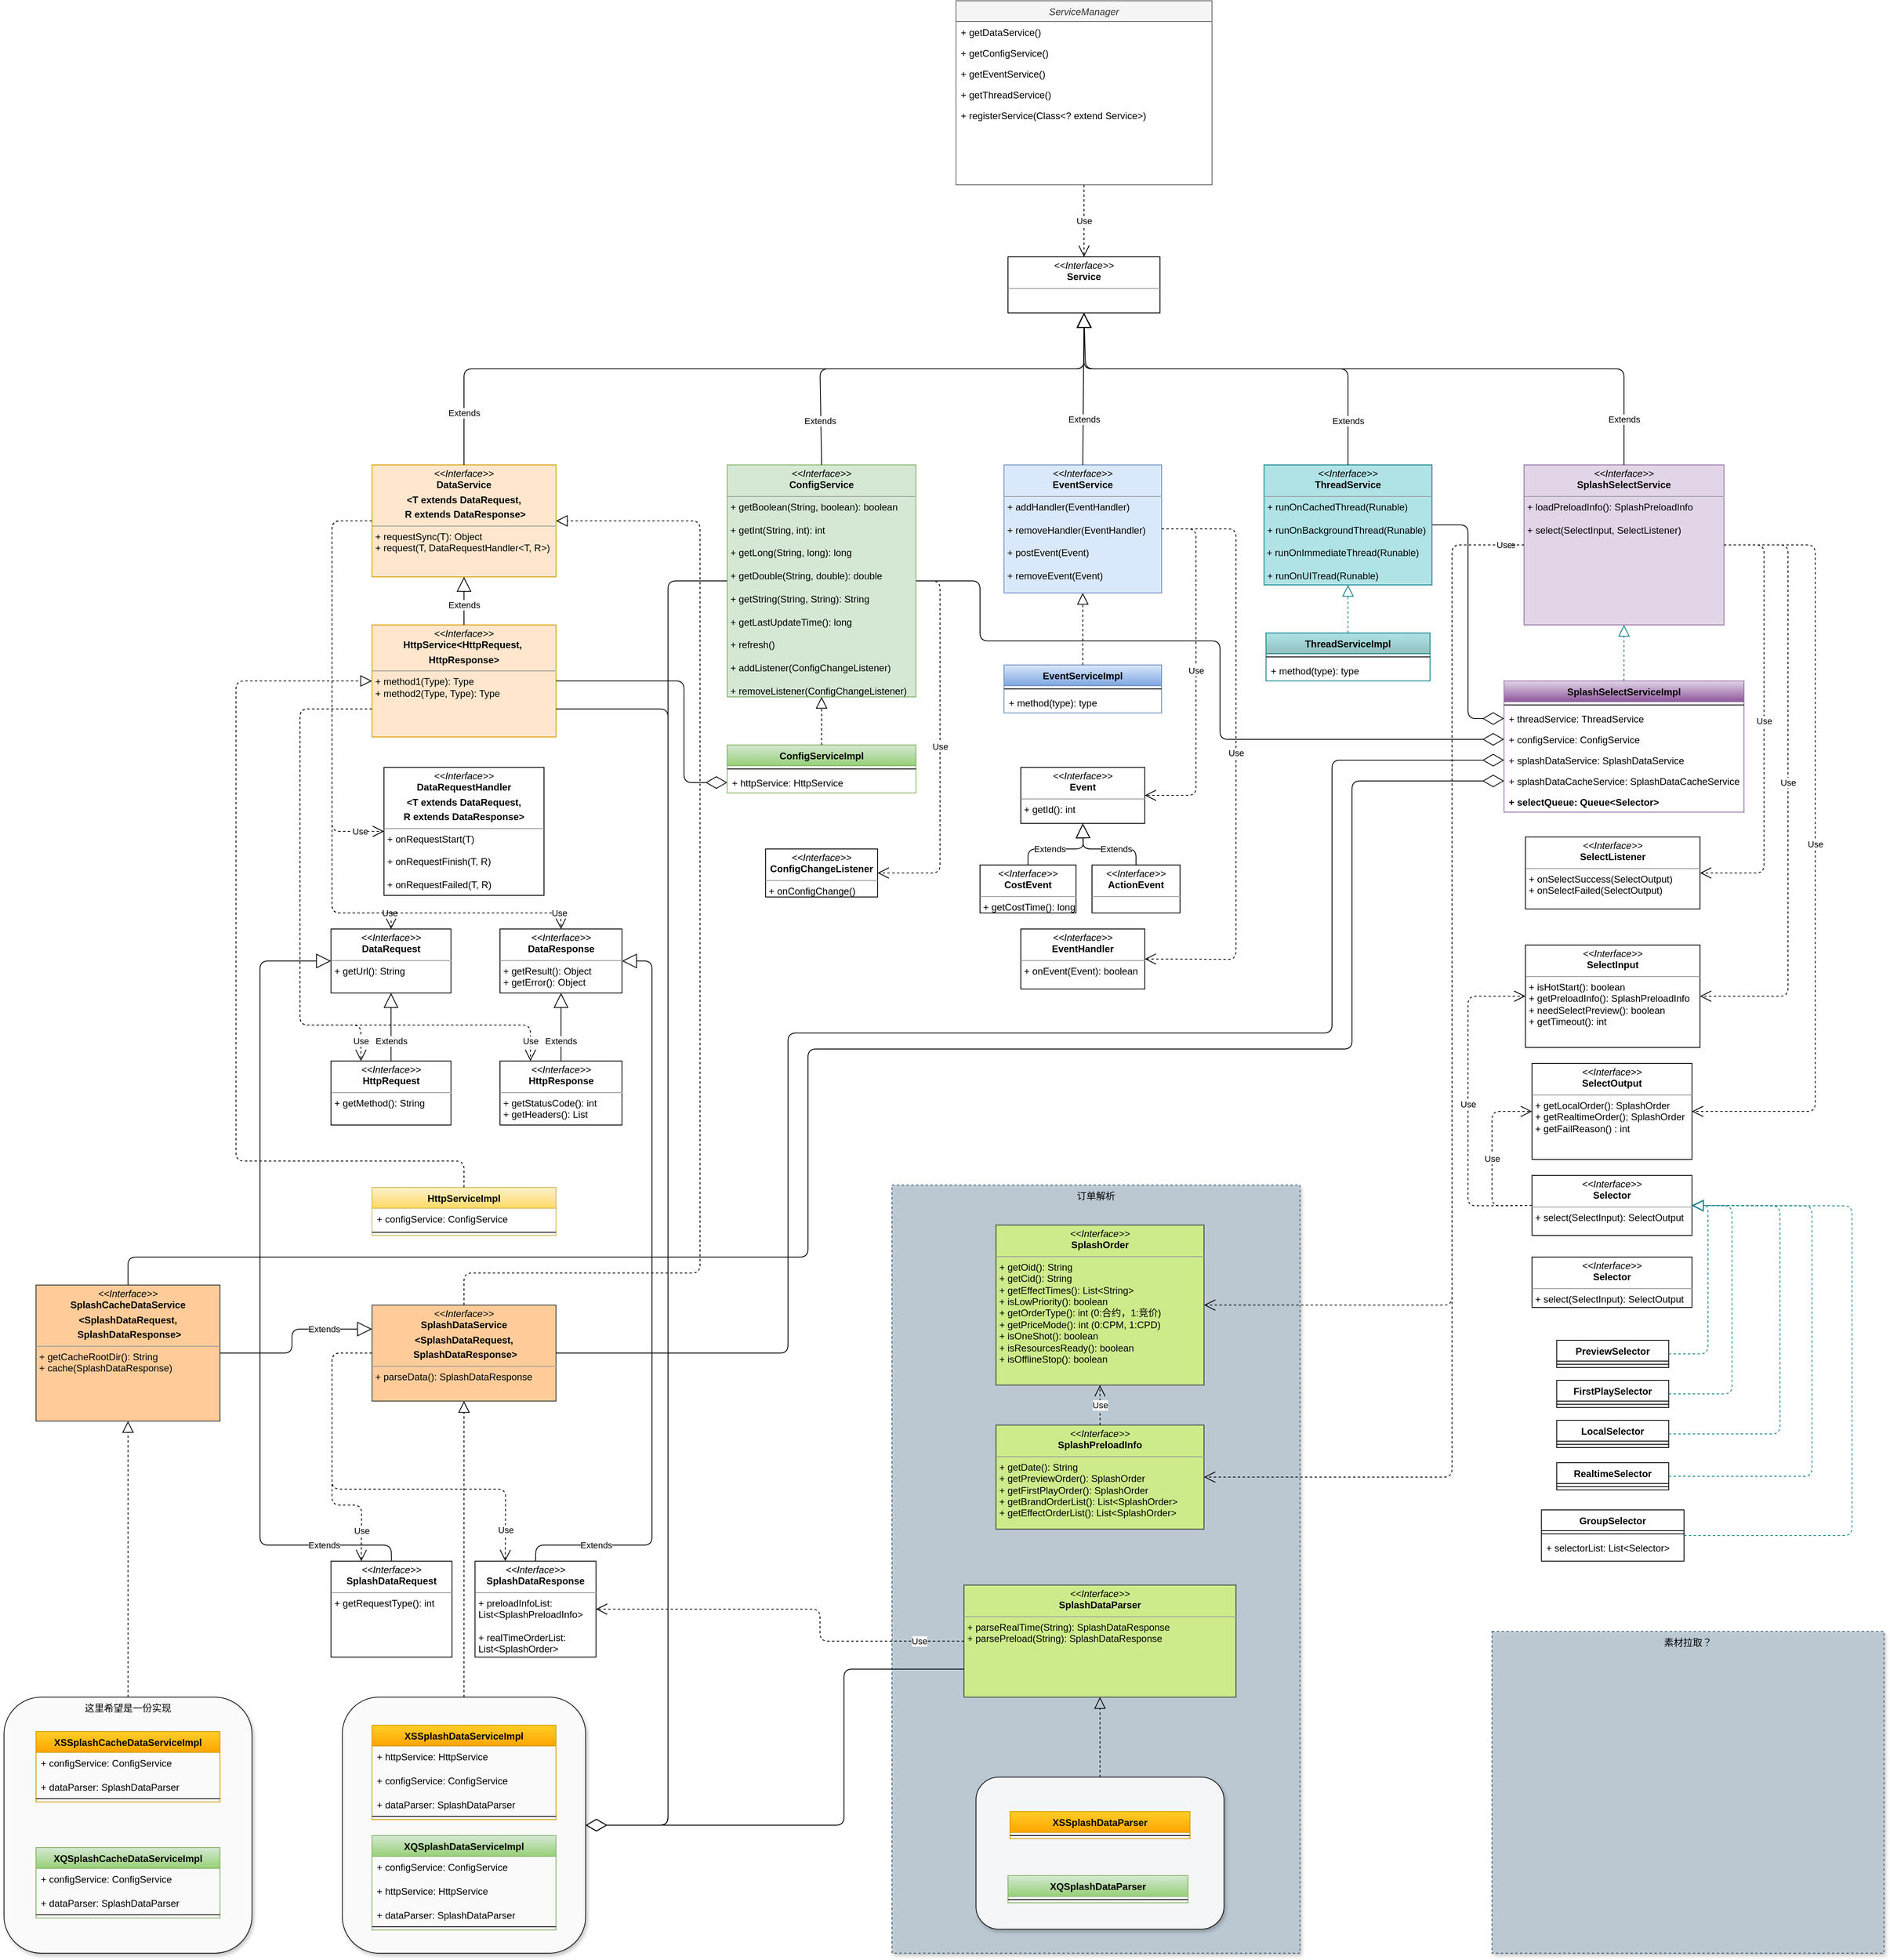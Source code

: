 <mxfile version="14.5.4" type="github">
  <diagram id="C5RBs43oDa-KdzZeNtuy" name="Page-1">
    <mxGraphModel dx="3502" dy="1064" grid="1" gridSize="10" guides="1" tooltips="1" connect="1" arrows="1" fold="1" page="1" pageScale="1" pageWidth="827" pageHeight="1169" math="0" shadow="0">
      <root>
        <mxCell id="WIyWlLk6GJQsqaUBKTNV-0" />
        <mxCell id="WIyWlLk6GJQsqaUBKTNV-1" parent="WIyWlLk6GJQsqaUBKTNV-0" />
        <mxCell id="ITyAwoWnVe_ryU_BuLOK-184" value="订单解析" style="rounded=0;whiteSpace=wrap;html=1;shadow=1;glass=0;sketch=0;opacity=90;verticalAlign=top;dashed=1;fillColor=#bac8d3;strokeColor=#23445d;" vertex="1" parent="WIyWlLk6GJQsqaUBKTNV-1">
          <mxGeometry x="-150" y="1500" width="510" height="960" as="geometry" />
        </mxCell>
        <mxCell id="ITyAwoWnVe_ryU_BuLOK-212" value="" style="rounded=1;whiteSpace=wrap;html=1;shadow=1;glass=0;sketch=0;opacity=90;verticalAlign=top;" vertex="1" parent="WIyWlLk6GJQsqaUBKTNV-1">
          <mxGeometry x="-45" y="2240" width="310" height="190" as="geometry" />
        </mxCell>
        <mxCell id="ITyAwoWnVe_ryU_BuLOK-175" value="" style="whiteSpace=wrap;html=1;aspect=fixed;rounded=1;shadow=1;glass=0;sketch=0;opacity=90;" vertex="1" parent="WIyWlLk6GJQsqaUBKTNV-1">
          <mxGeometry x="-837.07" y="2140" width="304.13" height="320" as="geometry" />
        </mxCell>
        <mxCell id="ITyAwoWnVe_ryU_BuLOK-0" value="ServiceManager" style="swimlane;fontStyle=2;align=center;verticalAlign=top;childLayout=stackLayout;horizontal=1;startSize=26;horizontalStack=0;resizeParent=1;resizeLast=0;collapsible=1;marginBottom=0;rounded=0;shadow=0;strokeWidth=1;fillColor=#f5f5f5;strokeColor=#666666;fontColor=#333333;" vertex="1" parent="WIyWlLk6GJQsqaUBKTNV-1">
          <mxGeometry x="-70" y="20" width="320" height="230" as="geometry">
            <mxRectangle x="230" y="140" width="160" height="26" as="alternateBounds" />
          </mxGeometry>
        </mxCell>
        <mxCell id="ITyAwoWnVe_ryU_BuLOK-1" value="+ getDataService()" style="text;align=left;verticalAlign=top;spacingLeft=4;spacingRight=4;overflow=hidden;rotatable=0;points=[[0,0.5],[1,0.5]];portConstraint=eastwest;" vertex="1" parent="ITyAwoWnVe_ryU_BuLOK-0">
          <mxGeometry y="26" width="320" height="26" as="geometry" />
        </mxCell>
        <mxCell id="ITyAwoWnVe_ryU_BuLOK-2" value="+ getConfigService()" style="text;align=left;verticalAlign=top;spacingLeft=4;spacingRight=4;overflow=hidden;rotatable=0;points=[[0,0.5],[1,0.5]];portConstraint=eastwest;rounded=0;shadow=0;html=0;" vertex="1" parent="ITyAwoWnVe_ryU_BuLOK-0">
          <mxGeometry y="52" width="320" height="26" as="geometry" />
        </mxCell>
        <mxCell id="ITyAwoWnVe_ryU_BuLOK-3" value="+ getEventService()" style="text;align=left;verticalAlign=top;spacingLeft=4;spacingRight=4;overflow=hidden;rotatable=0;points=[[0,0.5],[1,0.5]];portConstraint=eastwest;rounded=0;shadow=0;html=0;" vertex="1" parent="ITyAwoWnVe_ryU_BuLOK-0">
          <mxGeometry y="78" width="320" height="26" as="geometry" />
        </mxCell>
        <mxCell id="ITyAwoWnVe_ryU_BuLOK-35" value="+ getThreadService()" style="text;align=left;verticalAlign=top;spacingLeft=4;spacingRight=4;overflow=hidden;rotatable=0;points=[[0,0.5],[1,0.5]];portConstraint=eastwest;rounded=0;shadow=0;html=0;" vertex="1" parent="ITyAwoWnVe_ryU_BuLOK-0">
          <mxGeometry y="104" width="320" height="26" as="geometry" />
        </mxCell>
        <mxCell id="ITyAwoWnVe_ryU_BuLOK-116" value="+ registerService(Class&lt;? extend Service&gt;)" style="text;align=left;verticalAlign=top;spacingLeft=4;spacingRight=4;overflow=hidden;rotatable=0;points=[[0,0.5],[1,0.5]];portConstraint=eastwest;rounded=0;shadow=0;html=0;" vertex="1" parent="ITyAwoWnVe_ryU_BuLOK-0">
          <mxGeometry y="130" width="320" height="26" as="geometry" />
        </mxCell>
        <mxCell id="ITyAwoWnVe_ryU_BuLOK-7" value="&lt;p style=&quot;margin: 0px ; margin-top: 4px ; text-align: center&quot;&gt;&lt;i&gt;&amp;lt;&amp;lt;Interface&amp;gt;&amp;gt;&lt;/i&gt;&lt;br&gt;&lt;b&gt;DataService&lt;/b&gt;&lt;/p&gt;&lt;p style=&quot;margin: 0px ; margin-top: 4px ; text-align: center&quot;&gt;&lt;b&gt;&amp;lt;T extends DataRequest,&lt;/b&gt;&lt;/p&gt;&lt;p style=&quot;margin: 0px ; margin-top: 4px ; text-align: center&quot;&gt;&lt;b&gt;&amp;nbsp;R extends DataResponse&amp;gt;&lt;/b&gt;&lt;/p&gt;&lt;hr size=&quot;1&quot;&gt;&lt;p style=&quot;margin: 0px ; margin-left: 4px&quot;&gt;+ requestSync(T): Object&lt;/p&gt;&lt;p style=&quot;margin: 0px ; margin-left: 4px&quot;&gt;+ request(T, DataRequestHandler&amp;lt;T, R&amp;gt;)&lt;/p&gt;" style="verticalAlign=top;align=left;overflow=fill;fontSize=12;fontFamily=Helvetica;html=1;fillColor=#ffe6cc;strokeColor=#d79b00;" vertex="1" parent="WIyWlLk6GJQsqaUBKTNV-1">
          <mxGeometry x="-800" y="600" width="230" height="140" as="geometry" />
        </mxCell>
        <mxCell id="ITyAwoWnVe_ryU_BuLOK-8" value="&lt;p style=&quot;margin: 0px ; margin-top: 4px ; text-align: center&quot;&gt;&lt;i&gt;&amp;lt;&amp;lt;Interface&amp;gt;&amp;gt;&lt;/i&gt;&lt;br&gt;&lt;b&gt;ConfigService&lt;/b&gt;&lt;/p&gt;&lt;hr size=&quot;1&quot;&gt;&lt;p style=&quot;margin: 0px ; margin-left: 4px&quot;&gt;+ getBoolean(String, boolean): boolean&lt;/p&gt;&lt;p style=&quot;margin: 0px ; margin-left: 4px&quot;&gt;&lt;br&gt;+ getInt(String, int): int&lt;/p&gt;&lt;p style=&quot;margin: 0px ; margin-left: 4px&quot;&gt;&lt;br&gt;&lt;/p&gt;&lt;p style=&quot;margin: 0px ; margin-left: 4px&quot;&gt;+ getLong(String, long): long&lt;/p&gt;&lt;p style=&quot;margin: 0px ; margin-left: 4px&quot;&gt;&lt;br&gt;&lt;/p&gt;&lt;p style=&quot;margin: 0px ; margin-left: 4px&quot;&gt;+ getDouble(String, double): double&lt;/p&gt;&lt;p style=&quot;margin: 0px ; margin-left: 4px&quot;&gt;&lt;br&gt;&lt;/p&gt;&lt;p style=&quot;margin: 0px ; margin-left: 4px&quot;&gt;+ getString(String, String): String&lt;/p&gt;&lt;p style=&quot;margin: 0px ; margin-left: 4px&quot;&gt;&lt;br&gt;&lt;/p&gt;&lt;p style=&quot;margin: 0px ; margin-left: 4px&quot;&gt;+ getLastUpdateTime(): long&lt;/p&gt;&lt;p style=&quot;margin: 0px ; margin-left: 4px&quot;&gt;&lt;br&gt;&lt;/p&gt;&lt;p style=&quot;margin: 0px ; margin-left: 4px&quot;&gt;+ refresh()&lt;/p&gt;&lt;p style=&quot;margin: 0px ; margin-left: 4px&quot;&gt;&lt;br&gt;&lt;/p&gt;&lt;p style=&quot;margin: 0px ; margin-left: 4px&quot;&gt;+ addListener(ConfigChangeListener)&lt;/p&gt;&lt;p style=&quot;margin: 0px ; margin-left: 4px&quot;&gt;&lt;br&gt;&lt;/p&gt;&lt;p style=&quot;margin: 0px ; margin-left: 4px&quot;&gt;+ removeListener(ConfigChangeListener)&lt;/p&gt;" style="verticalAlign=top;align=left;overflow=fill;fontSize=12;fontFamily=Helvetica;html=1;fillColor=#d5e8d4;strokeColor=#82b366;" vertex="1" parent="WIyWlLk6GJQsqaUBKTNV-1">
          <mxGeometry x="-356" y="600" width="236" height="290" as="geometry" />
        </mxCell>
        <mxCell id="ITyAwoWnVe_ryU_BuLOK-9" value="HttpServiceImpl" style="swimlane;fontStyle=1;align=center;verticalAlign=top;childLayout=stackLayout;horizontal=1;startSize=26;horizontalStack=0;resizeParent=1;resizeParentMax=0;resizeLast=0;collapsible=1;marginBottom=0;fillColor=#fff2cc;strokeColor=#d6b656;gradientColor=#ffd966;" vertex="1" parent="WIyWlLk6GJQsqaUBKTNV-1">
          <mxGeometry x="-800" y="1503" width="230" height="60" as="geometry" />
        </mxCell>
        <mxCell id="ITyAwoWnVe_ryU_BuLOK-12" value="+ configService: ConfigService" style="text;strokeColor=none;fillColor=none;align=left;verticalAlign=top;spacingLeft=4;spacingRight=4;overflow=hidden;rotatable=0;points=[[0,0.5],[1,0.5]];portConstraint=eastwest;" vertex="1" parent="ITyAwoWnVe_ryU_BuLOK-9">
          <mxGeometry y="26" width="230" height="26" as="geometry" />
        </mxCell>
        <mxCell id="ITyAwoWnVe_ryU_BuLOK-11" value="" style="line;strokeWidth=1;fillColor=none;align=left;verticalAlign=middle;spacingTop=-1;spacingLeft=3;spacingRight=3;rotatable=0;labelPosition=right;points=[];portConstraint=eastwest;" vertex="1" parent="ITyAwoWnVe_ryU_BuLOK-9">
          <mxGeometry y="52" width="230" height="8" as="geometry" />
        </mxCell>
        <mxCell id="ITyAwoWnVe_ryU_BuLOK-17" value="ConfigServiceImpl" style="swimlane;fontStyle=1;align=center;verticalAlign=top;childLayout=stackLayout;horizontal=1;startSize=26;horizontalStack=0;resizeParent=1;resizeParentMax=0;resizeLast=0;collapsible=1;marginBottom=0;fillColor=#d5e8d4;strokeColor=#82b366;gradientColor=#97d077;" vertex="1" parent="WIyWlLk6GJQsqaUBKTNV-1">
          <mxGeometry x="-356" y="950" width="236" height="60" as="geometry" />
        </mxCell>
        <mxCell id="ITyAwoWnVe_ryU_BuLOK-19" value="" style="line;strokeWidth=1;fillColor=none;align=left;verticalAlign=middle;spacingTop=-1;spacingLeft=3;spacingRight=3;rotatable=0;labelPosition=right;points=[];portConstraint=eastwest;" vertex="1" parent="ITyAwoWnVe_ryU_BuLOK-17">
          <mxGeometry y="26" width="236" height="8" as="geometry" />
        </mxCell>
        <mxCell id="ITyAwoWnVe_ryU_BuLOK-20" value="+ httpService: HttpService" style="text;strokeColor=none;fillColor=none;align=left;verticalAlign=top;spacingLeft=4;spacingRight=4;overflow=hidden;rotatable=0;points=[[0,0.5],[1,0.5]];portConstraint=eastwest;" vertex="1" parent="ITyAwoWnVe_ryU_BuLOK-17">
          <mxGeometry y="34" width="236" height="26" as="geometry" />
        </mxCell>
        <mxCell id="ITyAwoWnVe_ryU_BuLOK-21" value="" style="endArrow=block;dashed=1;endFill=0;endSize=12;html=1;exitX=0.5;exitY=0;exitDx=0;exitDy=0;entryX=0.5;entryY=1;entryDx=0;entryDy=0;" edge="1" parent="WIyWlLk6GJQsqaUBKTNV-1" source="ITyAwoWnVe_ryU_BuLOK-17" target="ITyAwoWnVe_ryU_BuLOK-8">
          <mxGeometry width="160" relative="1" as="geometry">
            <mxPoint x="-86" y="920" as="sourcePoint" />
            <mxPoint x="-250" y="940" as="targetPoint" />
          </mxGeometry>
        </mxCell>
        <mxCell id="ITyAwoWnVe_ryU_BuLOK-22" value="&lt;p style=&quot;margin: 0px ; margin-top: 4px ; text-align: center&quot;&gt;&lt;i&gt;&amp;lt;&amp;lt;Interface&amp;gt;&amp;gt;&lt;/i&gt;&lt;br&gt;&lt;b&gt;HttpService&amp;lt;HttpRequest,&amp;nbsp;&lt;/b&gt;&lt;/p&gt;&lt;p style=&quot;margin: 0px ; margin-top: 4px ; text-align: center&quot;&gt;&lt;b&gt;HttpResponse&amp;gt;&lt;/b&gt;&lt;/p&gt;&lt;hr size=&quot;1&quot;&gt;&lt;p style=&quot;margin: 0px ; margin-left: 4px&quot;&gt;+ method1(Type): Type&lt;br&gt;+ method2(Type, Type): Type&lt;/p&gt;" style="verticalAlign=top;align=left;overflow=fill;fontSize=12;fontFamily=Helvetica;html=1;fillColor=#ffe6cc;strokeColor=#d79b00;" vertex="1" parent="WIyWlLk6GJQsqaUBKTNV-1">
          <mxGeometry x="-800" y="800" width="230" height="140" as="geometry" />
        </mxCell>
        <mxCell id="ITyAwoWnVe_ryU_BuLOK-23" value="Extends" style="endArrow=block;endSize=16;endFill=0;html=1;entryX=0.5;entryY=1;entryDx=0;entryDy=0;exitX=0.5;exitY=0;exitDx=0;exitDy=0;" edge="1" parent="WIyWlLk6GJQsqaUBKTNV-1" source="ITyAwoWnVe_ryU_BuLOK-22" target="ITyAwoWnVe_ryU_BuLOK-7">
          <mxGeometry x="-0.143" width="160" relative="1" as="geometry">
            <mxPoint x="-685" y="780" as="sourcePoint" />
            <mxPoint x="-430" y="770" as="targetPoint" />
            <mxPoint as="offset" />
          </mxGeometry>
        </mxCell>
        <mxCell id="ITyAwoWnVe_ryU_BuLOK-24" value="" style="endArrow=block;dashed=1;endFill=0;endSize=12;html=1;exitX=0.5;exitY=0;exitDx=0;exitDy=0;entryX=0;entryY=0.5;entryDx=0;entryDy=0;" edge="1" parent="WIyWlLk6GJQsqaUBKTNV-1" source="ITyAwoWnVe_ryU_BuLOK-9" target="ITyAwoWnVe_ryU_BuLOK-22">
          <mxGeometry width="160" relative="1" as="geometry">
            <mxPoint x="-695" y="1530" as="sourcePoint" />
            <mxPoint x="-680" y="1470" as="targetPoint" />
            <Array as="points">
              <mxPoint x="-685" y="1470" />
              <mxPoint x="-970" y="1470" />
              <mxPoint x="-970" y="870" />
            </Array>
          </mxGeometry>
        </mxCell>
        <mxCell id="ITyAwoWnVe_ryU_BuLOK-36" value="&lt;p style=&quot;margin: 0px ; margin-top: 4px ; text-align: center&quot;&gt;&lt;i&gt;&amp;lt;&amp;lt;Interface&amp;gt;&amp;gt;&lt;/i&gt;&lt;br&gt;&lt;span style=&quot;text-align: left&quot;&gt;&lt;b&gt;ConfigChangeListener&lt;/b&gt;&lt;/span&gt;&lt;/p&gt;&lt;hr size=&quot;1&quot;&gt;&lt;p style=&quot;margin: 0px ; margin-left: 4px&quot;&gt;+ onConfigChange()&lt;/p&gt;" style="verticalAlign=top;align=left;overflow=fill;fontSize=12;fontFamily=Helvetica;html=1;gradientColor=none;" vertex="1" parent="WIyWlLk6GJQsqaUBKTNV-1">
          <mxGeometry x="-308" y="1080" width="140" height="60" as="geometry" />
        </mxCell>
        <mxCell id="ITyAwoWnVe_ryU_BuLOK-37" value="Use" style="endArrow=open;endSize=12;dashed=1;html=1;entryX=1;entryY=0.5;entryDx=0;entryDy=0;exitX=1;exitY=0.5;exitDx=0;exitDy=0;" edge="1" parent="WIyWlLk6GJQsqaUBKTNV-1" source="ITyAwoWnVe_ryU_BuLOK-8" target="ITyAwoWnVe_ryU_BuLOK-36">
          <mxGeometry width="160" relative="1" as="geometry">
            <mxPoint x="-20" y="845" as="sourcePoint" />
            <mxPoint x="-70" y="745" as="targetPoint" />
            <Array as="points">
              <mxPoint x="-90" y="745" />
              <mxPoint x="-90" y="1110" />
            </Array>
          </mxGeometry>
        </mxCell>
        <mxCell id="ITyAwoWnVe_ryU_BuLOK-38" value="&lt;p style=&quot;margin: 0px ; margin-top: 4px ; text-align: center&quot;&gt;&lt;i&gt;&amp;lt;&amp;lt;Interface&amp;gt;&amp;gt;&lt;/i&gt;&lt;br&gt;&lt;b&gt;EventService&lt;/b&gt;&lt;/p&gt;&lt;hr size=&quot;1&quot;&gt;&lt;p style=&quot;margin: 0px ; margin-left: 4px&quot;&gt;+ addHandler(EventHandler)&lt;/p&gt;&lt;p style=&quot;margin: 0px ; margin-left: 4px&quot;&gt;&lt;br&gt;&lt;/p&gt;&lt;p style=&quot;margin: 0px ; margin-left: 4px&quot;&gt;+ removeHandler(EventHandler)&lt;/p&gt;&lt;p style=&quot;margin: 0px ; margin-left: 4px&quot;&gt;&lt;br&gt;&lt;/p&gt;&lt;p style=&quot;margin: 0px ; margin-left: 4px&quot;&gt;+ postEvent(Event)&lt;/p&gt;&lt;p style=&quot;margin: 0px ; margin-left: 4px&quot;&gt;&lt;br&gt;&lt;/p&gt;&lt;p style=&quot;margin: 0px ; margin-left: 4px&quot;&gt;+ removeEvent(Event)&lt;/p&gt;" style="verticalAlign=top;align=left;overflow=fill;fontSize=12;fontFamily=Helvetica;html=1;fillColor=#dae8fc;strokeColor=#6c8ebf;" vertex="1" parent="WIyWlLk6GJQsqaUBKTNV-1">
          <mxGeometry x="-10" y="600" width="197" height="160" as="geometry" />
        </mxCell>
        <mxCell id="ITyAwoWnVe_ryU_BuLOK-39" value="&lt;p style=&quot;margin: 0px ; margin-top: 4px ; text-align: center&quot;&gt;&lt;i&gt;&amp;lt;&amp;lt;Interface&amp;gt;&amp;gt;&lt;/i&gt;&lt;br&gt;&lt;b&gt;Event&lt;/b&gt;&lt;/p&gt;&lt;hr size=&quot;1&quot;&gt;&lt;p style=&quot;margin: 0px ; margin-left: 4px&quot;&gt;+ getId(): int&lt;/p&gt;" style="verticalAlign=top;align=left;overflow=fill;fontSize=12;fontFamily=Helvetica;html=1;gradientColor=none;" vertex="1" parent="WIyWlLk6GJQsqaUBKTNV-1">
          <mxGeometry x="11" y="978" width="155" height="70" as="geometry" />
        </mxCell>
        <mxCell id="ITyAwoWnVe_ryU_BuLOK-40" value="&lt;p style=&quot;margin: 0px ; margin-top: 4px ; text-align: center&quot;&gt;&lt;i&gt;&amp;lt;&amp;lt;Interface&amp;gt;&amp;gt;&lt;/i&gt;&lt;br&gt;&lt;b&gt;EventHandler&lt;/b&gt;&lt;/p&gt;&lt;hr size=&quot;1&quot;&gt;&lt;p style=&quot;margin: 0px ; margin-left: 4px&quot;&gt;+ onEvent(Event): boolean&lt;/p&gt;" style="verticalAlign=top;align=left;overflow=fill;fontSize=12;fontFamily=Helvetica;html=1;gradientColor=none;" vertex="1" parent="WIyWlLk6GJQsqaUBKTNV-1">
          <mxGeometry x="11" y="1180" width="155" height="75" as="geometry" />
        </mxCell>
        <mxCell id="ITyAwoWnVe_ryU_BuLOK-41" value="Use" style="endArrow=open;endSize=12;dashed=1;html=1;entryX=1;entryY=0.5;entryDx=0;entryDy=0;exitX=1;exitY=0.5;exitDx=0;exitDy=0;" edge="1" parent="WIyWlLk6GJQsqaUBKTNV-1" source="ITyAwoWnVe_ryU_BuLOK-38" target="ITyAwoWnVe_ryU_BuLOK-39">
          <mxGeometry width="160" relative="1" as="geometry">
            <mxPoint x="27" y="760" as="sourcePoint" />
            <mxPoint x="-178" y="980" as="targetPoint" />
            <Array as="points">
              <mxPoint x="230" y="680" />
              <mxPoint x="230" y="1013" />
            </Array>
          </mxGeometry>
        </mxCell>
        <mxCell id="ITyAwoWnVe_ryU_BuLOK-42" value="Use" style="endArrow=open;endSize=12;dashed=1;html=1;entryX=1;entryY=0.5;entryDx=0;entryDy=0;exitX=1;exitY=0.5;exitDx=0;exitDy=0;" edge="1" parent="WIyWlLk6GJQsqaUBKTNV-1" source="ITyAwoWnVe_ryU_BuLOK-38" target="ITyAwoWnVe_ryU_BuLOK-40">
          <mxGeometry width="160" relative="1" as="geometry">
            <mxPoint x="155" y="761" as="sourcePoint" />
            <mxPoint x="37" y="840" as="targetPoint" />
            <Array as="points">
              <mxPoint x="280" y="680" />
              <mxPoint x="280" y="1218" />
            </Array>
          </mxGeometry>
        </mxCell>
        <mxCell id="ITyAwoWnVe_ryU_BuLOK-44" value="&lt;p style=&quot;margin: 0px ; margin-top: 4px ; text-align: center&quot;&gt;&lt;i&gt;&amp;lt;&amp;lt;Interface&amp;gt;&amp;gt;&lt;/i&gt;&lt;br&gt;&lt;b&gt;SplashSelectService&lt;/b&gt;&lt;/p&gt;&lt;hr size=&quot;1&quot;&gt;&lt;p style=&quot;margin: 0px ; margin-left: 4px&quot;&gt;+ loadPreloadInfo(): SplashPreloadInfo&lt;/p&gt;&lt;p style=&quot;margin: 0px ; margin-left: 4px&quot;&gt;&lt;br&gt;&lt;/p&gt;&lt;p style=&quot;margin: 0px ; margin-left: 4px&quot;&gt;+ select(SelectInput, SelectListener)&lt;/p&gt;" style="verticalAlign=top;align=left;overflow=fill;fontSize=12;fontFamily=Helvetica;html=1;fillColor=#e1d5e7;strokeColor=#9673a6;" vertex="1" parent="WIyWlLk6GJQsqaUBKTNV-1">
          <mxGeometry x="640" y="600" width="250" height="200" as="geometry" />
        </mxCell>
        <mxCell id="ITyAwoWnVe_ryU_BuLOK-46" value="EventServiceImpl" style="swimlane;fontStyle=1;align=center;verticalAlign=top;childLayout=stackLayout;horizontal=1;startSize=26;horizontalStack=0;resizeParent=1;resizeParentMax=0;resizeLast=0;collapsible=1;marginBottom=0;fillColor=#dae8fc;strokeColor=#6c8ebf;gradientColor=#7ea6e0;" vertex="1" parent="WIyWlLk6GJQsqaUBKTNV-1">
          <mxGeometry x="-10" y="850" width="197" height="60" as="geometry" />
        </mxCell>
        <mxCell id="ITyAwoWnVe_ryU_BuLOK-47" value="" style="line;strokeWidth=1;fillColor=none;align=left;verticalAlign=middle;spacingTop=-1;spacingLeft=3;spacingRight=3;rotatable=0;labelPosition=right;points=[];portConstraint=eastwest;" vertex="1" parent="ITyAwoWnVe_ryU_BuLOK-46">
          <mxGeometry y="26" width="197" height="8" as="geometry" />
        </mxCell>
        <mxCell id="ITyAwoWnVe_ryU_BuLOK-48" value="+ method(type): type" style="text;strokeColor=none;fillColor=none;align=left;verticalAlign=top;spacingLeft=4;spacingRight=4;overflow=hidden;rotatable=0;points=[[0,0.5],[1,0.5]];portConstraint=eastwest;" vertex="1" parent="ITyAwoWnVe_ryU_BuLOK-46">
          <mxGeometry y="34" width="197" height="26" as="geometry" />
        </mxCell>
        <mxCell id="ITyAwoWnVe_ryU_BuLOK-50" value="" style="endArrow=block;dashed=1;endFill=0;endSize=12;html=1;exitX=0.5;exitY=0;exitDx=0;exitDy=0;entryX=0.5;entryY=1;entryDx=0;entryDy=0;" edge="1" parent="WIyWlLk6GJQsqaUBKTNV-1" source="ITyAwoWnVe_ryU_BuLOK-46" target="ITyAwoWnVe_ryU_BuLOK-38">
          <mxGeometry width="160" relative="1" as="geometry">
            <mxPoint x="140" y="920" as="sourcePoint" />
            <mxPoint x="140" y="780" as="targetPoint" />
          </mxGeometry>
        </mxCell>
        <mxCell id="ITyAwoWnVe_ryU_BuLOK-59" value="" style="endArrow=diamondThin;endFill=0;endSize=24;html=1;entryX=0;entryY=0.5;entryDx=0;entryDy=0;exitX=1;exitY=0.5;exitDx=0;exitDy=0;" edge="1" parent="WIyWlLk6GJQsqaUBKTNV-1" source="ITyAwoWnVe_ryU_BuLOK-22" target="ITyAwoWnVe_ryU_BuLOK-20">
          <mxGeometry width="160" relative="1" as="geometry">
            <mxPoint x="-450" y="1205" as="sourcePoint" />
            <mxPoint x="-290" y="1205" as="targetPoint" />
            <Array as="points">
              <mxPoint x="-410" y="870" />
              <mxPoint x="-410" y="997" />
            </Array>
          </mxGeometry>
        </mxCell>
        <mxCell id="ITyAwoWnVe_ryU_BuLOK-60" value="&lt;p style=&quot;margin: 0px ; margin-top: 4px ; text-align: center&quot;&gt;&lt;i&gt;&amp;lt;&amp;lt;Interface&amp;gt;&amp;gt;&lt;/i&gt;&lt;br&gt;&lt;b&gt;Selector&lt;/b&gt;&lt;/p&gt;&lt;hr size=&quot;1&quot;&gt;&lt;p style=&quot;margin: 0px ; margin-left: 4px&quot;&gt;+ select(SelectInput): SelectOutput&lt;/p&gt;" style="verticalAlign=top;align=left;overflow=fill;fontSize=12;fontFamily=Helvetica;html=1;gradientColor=none;" vertex="1" parent="WIyWlLk6GJQsqaUBKTNV-1">
          <mxGeometry x="650" y="1488" width="200" height="75" as="geometry" />
        </mxCell>
        <mxCell id="ITyAwoWnVe_ryU_BuLOK-61" value="SplashSelectServiceImpl" style="swimlane;fontStyle=1;align=center;verticalAlign=top;childLayout=stackLayout;horizontal=1;startSize=26;horizontalStack=0;resizeParent=1;resizeParentMax=0;resizeLast=0;collapsible=1;marginBottom=0;fillColor=#e1d5e7;strokeColor=#9673a6;gradientColor=#8E579C;" vertex="1" parent="WIyWlLk6GJQsqaUBKTNV-1">
          <mxGeometry x="615" y="870" width="300" height="164" as="geometry" />
        </mxCell>
        <mxCell id="ITyAwoWnVe_ryU_BuLOK-62" value="" style="line;strokeWidth=1;fillColor=none;align=left;verticalAlign=middle;spacingTop=-1;spacingLeft=3;spacingRight=3;rotatable=0;labelPosition=right;points=[];portConstraint=eastwest;" vertex="1" parent="ITyAwoWnVe_ryU_BuLOK-61">
          <mxGeometry y="26" width="300" height="8" as="geometry" />
        </mxCell>
        <mxCell id="ITyAwoWnVe_ryU_BuLOK-199" value="+ threadService: ThreadService" style="text;strokeColor=none;fillColor=none;align=left;verticalAlign=top;spacingLeft=4;spacingRight=4;overflow=hidden;rotatable=0;points=[[0,0.5],[1,0.5]];portConstraint=eastwest;" vertex="1" parent="ITyAwoWnVe_ryU_BuLOK-61">
          <mxGeometry y="34" width="300" height="26" as="geometry" />
        </mxCell>
        <mxCell id="ITyAwoWnVe_ryU_BuLOK-207" value="+ configService: ConfigService" style="text;strokeColor=none;fillColor=none;align=left;verticalAlign=top;spacingLeft=4;spacingRight=4;overflow=hidden;rotatable=0;points=[[0,0.5],[1,0.5]];portConstraint=eastwest;" vertex="1" parent="ITyAwoWnVe_ryU_BuLOK-61">
          <mxGeometry y="60" width="300" height="26" as="geometry" />
        </mxCell>
        <mxCell id="ITyAwoWnVe_ryU_BuLOK-208" value="+ splashDataService: SplashDataService" style="text;strokeColor=none;fillColor=none;align=left;verticalAlign=top;spacingLeft=4;spacingRight=4;overflow=hidden;rotatable=0;points=[[0,0.5],[1,0.5]];portConstraint=eastwest;" vertex="1" parent="ITyAwoWnVe_ryU_BuLOK-61">
          <mxGeometry y="86" width="300" height="26" as="geometry" />
        </mxCell>
        <mxCell id="ITyAwoWnVe_ryU_BuLOK-63" value="+ splashDataCacheService: SplashDataCacheService" style="text;strokeColor=none;fillColor=none;align=left;verticalAlign=top;spacingLeft=4;spacingRight=4;overflow=hidden;rotatable=0;points=[[0,0.5],[1,0.5]];portConstraint=eastwest;" vertex="1" parent="ITyAwoWnVe_ryU_BuLOK-61">
          <mxGeometry y="112" width="300" height="26" as="geometry" />
        </mxCell>
        <mxCell id="ITyAwoWnVe_ryU_BuLOK-214" value="+ selectQueue: Queue&lt;Selector&gt;" style="text;strokeColor=none;fillColor=none;align=left;verticalAlign=top;spacingLeft=4;spacingRight=4;overflow=hidden;rotatable=0;points=[[0,0.5],[1,0.5]];portConstraint=eastwest;fontStyle=1" vertex="1" parent="ITyAwoWnVe_ryU_BuLOK-61">
          <mxGeometry y="138" width="300" height="26" as="geometry" />
        </mxCell>
        <mxCell id="ITyAwoWnVe_ryU_BuLOK-64" value="&lt;p style=&quot;margin: 0px ; margin-top: 4px ; text-align: center&quot;&gt;&lt;i&gt;&amp;lt;&amp;lt;Interface&amp;gt;&amp;gt;&lt;/i&gt;&lt;br&gt;&lt;b&gt;ThreadService&lt;/b&gt;&lt;/p&gt;&lt;hr size=&quot;1&quot;&gt;&lt;p style=&quot;margin: 0px ; margin-left: 4px&quot;&gt;+ runOnCachedThread(Runable)&lt;/p&gt;&lt;p style=&quot;margin: 0px ; margin-left: 4px&quot;&gt;&lt;br&gt;&lt;/p&gt;&lt;p style=&quot;margin: 0px ; margin-left: 4px&quot;&gt;+ runOnBackgroundThread(Runable)&lt;/p&gt;&lt;br&gt;&amp;nbsp;+ runOnImmediateThread(Runable)&lt;p style=&quot;margin: 0px ; margin-left: 4px&quot;&gt;&lt;br&gt;&lt;/p&gt;&lt;p style=&quot;margin: 0px ; margin-left: 4px&quot;&gt;+ runOnUITread(Runable)&lt;br&gt;&lt;/p&gt;" style="verticalAlign=top;align=left;overflow=fill;fontSize=12;fontFamily=Helvetica;html=1;fillColor=#b0e3e6;strokeColor=#0e8088;" vertex="1" parent="WIyWlLk6GJQsqaUBKTNV-1">
          <mxGeometry x="315" y="600" width="210" height="150" as="geometry" />
        </mxCell>
        <mxCell id="ITyAwoWnVe_ryU_BuLOK-65" value="ThreadServiceImpl" style="swimlane;fontStyle=1;align=center;verticalAlign=top;childLayout=stackLayout;horizontal=1;startSize=26;horizontalStack=0;resizeParent=1;resizeParentMax=0;resizeLast=0;collapsible=1;marginBottom=0;fillColor=#b0e3e6;strokeColor=#0e8088;gradientColor=#90BFBF;" vertex="1" parent="WIyWlLk6GJQsqaUBKTNV-1">
          <mxGeometry x="317.5" y="810" width="205" height="60" as="geometry" />
        </mxCell>
        <mxCell id="ITyAwoWnVe_ryU_BuLOK-66" value="" style="line;strokeWidth=1;fillColor=none;align=left;verticalAlign=middle;spacingTop=-1;spacingLeft=3;spacingRight=3;rotatable=0;labelPosition=right;points=[];portConstraint=eastwest;" vertex="1" parent="ITyAwoWnVe_ryU_BuLOK-65">
          <mxGeometry y="26" width="205" height="8" as="geometry" />
        </mxCell>
        <mxCell id="ITyAwoWnVe_ryU_BuLOK-67" value="+ method(type): type" style="text;strokeColor=none;fillColor=none;align=left;verticalAlign=top;spacingLeft=4;spacingRight=4;overflow=hidden;rotatable=0;points=[[0,0.5],[1,0.5]];portConstraint=eastwest;" vertex="1" parent="ITyAwoWnVe_ryU_BuLOK-65">
          <mxGeometry y="34" width="205" height="26" as="geometry" />
        </mxCell>
        <mxCell id="ITyAwoWnVe_ryU_BuLOK-68" value="" style="endArrow=block;dashed=1;endFill=0;endSize=12;html=1;exitX=0.5;exitY=0;exitDx=0;exitDy=0;entryX=0.5;entryY=1;entryDx=0;entryDy=0;fillColor=#b0e3e6;strokeColor=#0e8088;" edge="1" parent="WIyWlLk6GJQsqaUBKTNV-1" source="ITyAwoWnVe_ryU_BuLOK-65" target="ITyAwoWnVe_ryU_BuLOK-64">
          <mxGeometry width="160" relative="1" as="geometry">
            <mxPoint x="470" y="920" as="sourcePoint" />
            <mxPoint x="470" y="780" as="targetPoint" />
          </mxGeometry>
        </mxCell>
        <mxCell id="ITyAwoWnVe_ryU_BuLOK-74" value="" style="endArrow=block;dashed=1;endFill=0;endSize=12;html=1;exitX=0.5;exitY=0;exitDx=0;exitDy=0;fillColor=#b0e3e6;strokeColor=#0e8088;entryX=0.5;entryY=1;entryDx=0;entryDy=0;" edge="1" parent="WIyWlLk6GJQsqaUBKTNV-1" source="ITyAwoWnVe_ryU_BuLOK-61" target="ITyAwoWnVe_ryU_BuLOK-44">
          <mxGeometry width="160" relative="1" as="geometry">
            <mxPoint x="739.5" y="830" as="sourcePoint" />
            <mxPoint x="765" y="770" as="targetPoint" />
          </mxGeometry>
        </mxCell>
        <mxCell id="ITyAwoWnVe_ryU_BuLOK-75" value="FirstPlaySelector" style="swimlane;fontStyle=1;align=center;verticalAlign=top;childLayout=stackLayout;horizontal=1;startSize=26;horizontalStack=0;resizeParent=1;resizeParentMax=0;resizeLast=0;collapsible=1;marginBottom=0;" vertex="1" parent="WIyWlLk6GJQsqaUBKTNV-1">
          <mxGeometry x="680.88" y="1744" width="140" height="34" as="geometry" />
        </mxCell>
        <mxCell id="ITyAwoWnVe_ryU_BuLOK-76" value="" style="line;strokeWidth=1;fillColor=none;align=left;verticalAlign=middle;spacingTop=-1;spacingLeft=3;spacingRight=3;rotatable=0;labelPosition=right;points=[];portConstraint=eastwest;" vertex="1" parent="ITyAwoWnVe_ryU_BuLOK-75">
          <mxGeometry y="26" width="140" height="8" as="geometry" />
        </mxCell>
        <mxCell id="ITyAwoWnVe_ryU_BuLOK-78" value="LocalSelector" style="swimlane;fontStyle=1;align=center;verticalAlign=top;childLayout=stackLayout;horizontal=1;startSize=26;horizontalStack=0;resizeParent=1;resizeParentMax=0;resizeLast=0;collapsible=1;marginBottom=0;" vertex="1" parent="WIyWlLk6GJQsqaUBKTNV-1">
          <mxGeometry x="680.88" y="1794" width="140" height="34" as="geometry" />
        </mxCell>
        <mxCell id="ITyAwoWnVe_ryU_BuLOK-79" value="" style="line;strokeWidth=1;fillColor=none;align=left;verticalAlign=middle;spacingTop=-1;spacingLeft=3;spacingRight=3;rotatable=0;labelPosition=right;points=[];portConstraint=eastwest;" vertex="1" parent="ITyAwoWnVe_ryU_BuLOK-78">
          <mxGeometry y="26" width="140" height="8" as="geometry" />
        </mxCell>
        <mxCell id="ITyAwoWnVe_ryU_BuLOK-80" value="RealtimeSelector" style="swimlane;fontStyle=1;align=center;verticalAlign=top;childLayout=stackLayout;horizontal=1;startSize=26;horizontalStack=0;resizeParent=1;resizeParentMax=0;resizeLast=0;collapsible=1;marginBottom=0;" vertex="1" parent="WIyWlLk6GJQsqaUBKTNV-1">
          <mxGeometry x="680.88" y="1847" width="140" height="34" as="geometry" />
        </mxCell>
        <mxCell id="ITyAwoWnVe_ryU_BuLOK-81" value="" style="line;strokeWidth=1;fillColor=none;align=left;verticalAlign=middle;spacingTop=-1;spacingLeft=3;spacingRight=3;rotatable=0;labelPosition=right;points=[];portConstraint=eastwest;" vertex="1" parent="ITyAwoWnVe_ryU_BuLOK-80">
          <mxGeometry y="26" width="140" height="8" as="geometry" />
        </mxCell>
        <mxCell id="ITyAwoWnVe_ryU_BuLOK-82" value="" style="endArrow=block;dashed=1;endFill=0;endSize=12;html=1;exitX=1;exitY=0.5;exitDx=0;exitDy=0;entryX=1;entryY=0.5;entryDx=0;entryDy=0;fillColor=#b0e3e6;strokeColor=#0e8088;" edge="1" parent="WIyWlLk6GJQsqaUBKTNV-1" source="ITyAwoWnVe_ryU_BuLOK-75" target="ITyAwoWnVe_ryU_BuLOK-60">
          <mxGeometry width="160" relative="1" as="geometry">
            <mxPoint x="970" y="1678" as="sourcePoint" />
            <mxPoint x="970" y="1618" as="targetPoint" />
            <Array as="points">
              <mxPoint x="900" y="1761" />
              <mxPoint x="900" y="1526" />
            </Array>
          </mxGeometry>
        </mxCell>
        <mxCell id="ITyAwoWnVe_ryU_BuLOK-83" value="" style="endArrow=block;dashed=1;endFill=0;endSize=12;html=1;exitX=1;exitY=0.5;exitDx=0;exitDy=0;entryX=1;entryY=0.5;entryDx=0;entryDy=0;fillColor=#b0e3e6;strokeColor=#0e8088;" edge="1" parent="WIyWlLk6GJQsqaUBKTNV-1" source="ITyAwoWnVe_ryU_BuLOK-78" target="ITyAwoWnVe_ryU_BuLOK-60">
          <mxGeometry width="160" relative="1" as="geometry">
            <mxPoint x="900" y="1725.5" as="sourcePoint" />
            <mxPoint x="930" y="1628" as="targetPoint" />
            <Array as="points">
              <mxPoint x="960" y="1811" />
              <mxPoint x="960" y="1526" />
            </Array>
          </mxGeometry>
        </mxCell>
        <mxCell id="ITyAwoWnVe_ryU_BuLOK-84" value="" style="endArrow=block;dashed=1;endFill=0;endSize=12;html=1;exitX=1;exitY=0.5;exitDx=0;exitDy=0;entryX=1;entryY=0.5;entryDx=0;entryDy=0;fillColor=#b0e3e6;strokeColor=#0e8088;" edge="1" parent="WIyWlLk6GJQsqaUBKTNV-1" source="ITyAwoWnVe_ryU_BuLOK-80" target="ITyAwoWnVe_ryU_BuLOK-60">
          <mxGeometry width="160" relative="1" as="geometry">
            <mxPoint x="950" y="1723" as="sourcePoint" />
            <mxPoint x="980" y="1625.5" as="targetPoint" />
            <Array as="points">
              <mxPoint x="1000" y="1864" />
              <mxPoint x="1000" y="1526" />
            </Array>
          </mxGeometry>
        </mxCell>
        <mxCell id="ITyAwoWnVe_ryU_BuLOK-100" value="&lt;p style=&quot;margin: 0px ; margin-top: 4px ; text-align: center&quot;&gt;&lt;i&gt;&amp;lt;&amp;lt;Interface&amp;gt;&amp;gt;&lt;/i&gt;&lt;br&gt;&lt;b&gt;SelectInput&lt;/b&gt;&lt;/p&gt;&lt;hr size=&quot;1&quot;&gt;&lt;p style=&quot;margin: 0px ; margin-left: 4px&quot;&gt;+ isHotStart(): boolean&lt;/p&gt;&lt;p style=&quot;margin: 0px ; margin-left: 4px&quot;&gt;+ getPreloadInfo(): SplashPreloadInfo&lt;/p&gt;&lt;p style=&quot;margin: 0px ; margin-left: 4px&quot;&gt;+ needSelectPreview(): boolean&lt;/p&gt;&lt;p style=&quot;margin: 0px ; margin-left: 4px&quot;&gt;+ getTimeout(): int&lt;/p&gt;" style="verticalAlign=top;align=left;overflow=fill;fontSize=12;fontFamily=Helvetica;html=1;gradientColor=none;" vertex="1" parent="WIyWlLk6GJQsqaUBKTNV-1">
          <mxGeometry x="641.75" y="1200" width="218.25" height="128" as="geometry" />
        </mxCell>
        <mxCell id="ITyAwoWnVe_ryU_BuLOK-101" value="&lt;p style=&quot;margin: 0px ; margin-top: 4px ; text-align: center&quot;&gt;&lt;i&gt;&amp;lt;&amp;lt;Interface&amp;gt;&amp;gt;&lt;/i&gt;&lt;br&gt;&lt;b&gt;SelectOutput&lt;/b&gt;&lt;/p&gt;&lt;hr size=&quot;1&quot;&gt;&lt;p style=&quot;margin: 0px ; margin-left: 4px&quot;&gt;+ getLocalOrder(): SplashOrder&lt;/p&gt;&lt;p style=&quot;margin: 0px ; margin-left: 4px&quot;&gt;+ getRealtimeOrder(); SplashOrder&lt;/p&gt;&lt;p style=&quot;margin: 0px ; margin-left: 4px&quot;&gt;+ getFailReason() : int&lt;/p&gt;" style="verticalAlign=top;align=left;overflow=fill;fontSize=12;fontFamily=Helvetica;html=1;gradientColor=none;" vertex="1" parent="WIyWlLk6GJQsqaUBKTNV-1">
          <mxGeometry x="650" y="1348" width="200" height="120" as="geometry" />
        </mxCell>
        <mxCell id="ITyAwoWnVe_ryU_BuLOK-102" value="Use" style="endArrow=open;endSize=12;dashed=1;html=1;entryX=1;entryY=0.5;entryDx=0;entryDy=0;exitX=1;exitY=0.5;exitDx=0;exitDy=0;" edge="1" parent="WIyWlLk6GJQsqaUBKTNV-1" source="ITyAwoWnVe_ryU_BuLOK-44" target="ITyAwoWnVe_ryU_BuLOK-101">
          <mxGeometry width="160" relative="1" as="geometry">
            <mxPoint x="911" y="680" as="sourcePoint" />
            <mxPoint x="890" y="1131.5" as="targetPoint" />
            <Array as="points">
              <mxPoint x="1004" y="700" />
              <mxPoint x="1004" y="1408" />
            </Array>
          </mxGeometry>
        </mxCell>
        <mxCell id="ITyAwoWnVe_ryU_BuLOK-103" value="Use" style="endArrow=open;endSize=12;dashed=1;html=1;entryX=1;entryY=0.5;entryDx=0;entryDy=0;exitX=1;exitY=0.5;exitDx=0;exitDy=0;" edge="1" parent="WIyWlLk6GJQsqaUBKTNV-1" source="ITyAwoWnVe_ryU_BuLOK-44" target="ITyAwoWnVe_ryU_BuLOK-100">
          <mxGeometry width="160" relative="1" as="geometry">
            <mxPoint x="900" y="710" as="sourcePoint" />
            <mxPoint x="870" y="1110" as="targetPoint" />
            <Array as="points">
              <mxPoint x="970" y="700" />
              <mxPoint x="970" y="1264" />
            </Array>
          </mxGeometry>
        </mxCell>
        <mxCell id="ITyAwoWnVe_ryU_BuLOK-104" value="Use" style="endArrow=open;endSize=12;dashed=1;html=1;exitX=0;exitY=0.5;exitDx=0;exitDy=0;entryX=0;entryY=0.5;entryDx=0;entryDy=0;" edge="1" parent="WIyWlLk6GJQsqaUBKTNV-1" source="ITyAwoWnVe_ryU_BuLOK-60" target="ITyAwoWnVe_ryU_BuLOK-101">
          <mxGeometry width="160" relative="1" as="geometry">
            <mxPoint x="410" y="1378" as="sourcePoint" />
            <mxPoint x="570" y="1378" as="targetPoint" />
            <Array as="points">
              <mxPoint x="600" y="1526" />
              <mxPoint x="600" y="1408" />
            </Array>
          </mxGeometry>
        </mxCell>
        <mxCell id="ITyAwoWnVe_ryU_BuLOK-105" value="Use" style="endArrow=open;endSize=12;dashed=1;html=1;exitX=0;exitY=0.5;exitDx=0;exitDy=0;entryX=0;entryY=0.5;entryDx=0;entryDy=0;" edge="1" parent="WIyWlLk6GJQsqaUBKTNV-1" source="ITyAwoWnVe_ryU_BuLOK-60" target="ITyAwoWnVe_ryU_BuLOK-100">
          <mxGeometry width="160" relative="1" as="geometry">
            <mxPoint x="630" y="1425.5" as="sourcePoint" />
            <mxPoint x="630" y="1328" as="targetPoint" />
            <Array as="points">
              <mxPoint x="570" y="1526" />
              <mxPoint x="570" y="1416" />
              <mxPoint x="570" y="1264" />
            </Array>
          </mxGeometry>
        </mxCell>
        <mxCell id="ITyAwoWnVe_ryU_BuLOK-108" value="" style="endArrow=diamondThin;endFill=0;endSize=24;html=1;entryX=0;entryY=0.5;entryDx=0;entryDy=0;exitX=1;exitY=0.5;exitDx=0;exitDy=0;" edge="1" parent="WIyWlLk6GJQsqaUBKTNV-1" source="ITyAwoWnVe_ryU_BuLOK-64" target="ITyAwoWnVe_ryU_BuLOK-199">
          <mxGeometry width="160" relative="1" as="geometry">
            <mxPoint x="570" y="675" as="sourcePoint" />
            <mxPoint x="-10" y="1280" as="targetPoint" />
            <Array as="points">
              <mxPoint x="570" y="675" />
              <mxPoint x="570" y="917" />
            </Array>
          </mxGeometry>
        </mxCell>
        <mxCell id="ITyAwoWnVe_ryU_BuLOK-109" value="PreviewSelector" style="swimlane;fontStyle=1;align=center;verticalAlign=top;childLayout=stackLayout;horizontal=1;startSize=26;horizontalStack=0;resizeParent=1;resizeParentMax=0;resizeLast=0;collapsible=1;marginBottom=0;" vertex="1" parent="WIyWlLk6GJQsqaUBKTNV-1">
          <mxGeometry x="680.88" y="1694" width="140" height="34" as="geometry" />
        </mxCell>
        <mxCell id="ITyAwoWnVe_ryU_BuLOK-110" value="" style="line;strokeWidth=1;fillColor=none;align=left;verticalAlign=middle;spacingTop=-1;spacingLeft=3;spacingRight=3;rotatable=0;labelPosition=right;points=[];portConstraint=eastwest;" vertex="1" parent="ITyAwoWnVe_ryU_BuLOK-109">
          <mxGeometry y="26" width="140" height="8" as="geometry" />
        </mxCell>
        <mxCell id="ITyAwoWnVe_ryU_BuLOK-111" value="" style="endArrow=block;dashed=1;endFill=0;endSize=12;html=1;exitX=1;exitY=0.5;exitDx=0;exitDy=0;fillColor=#b0e3e6;strokeColor=#0e8088;" edge="1" parent="WIyWlLk6GJQsqaUBKTNV-1" source="ITyAwoWnVe_ryU_BuLOK-109">
          <mxGeometry width="160" relative="1" as="geometry">
            <mxPoint x="830" y="1685.0" as="sourcePoint" />
            <mxPoint x="850" y="1526" as="targetPoint" />
            <Array as="points">
              <mxPoint x="870" y="1711" />
              <mxPoint x="870" y="1526" />
            </Array>
          </mxGeometry>
        </mxCell>
        <mxCell id="ITyAwoWnVe_ryU_BuLOK-112" value="&lt;p style=&quot;margin: 0px ; margin-top: 4px ; text-align: center&quot;&gt;&lt;i&gt;&amp;lt;&amp;lt;Interface&amp;gt;&amp;gt;&lt;/i&gt;&lt;br&gt;&lt;b&gt;CostEvent&lt;/b&gt;&lt;/p&gt;&lt;hr size=&quot;1&quot;&gt;&lt;p style=&quot;margin: 0px ; margin-left: 4px&quot;&gt;+ getCostTime(): long&lt;/p&gt;" style="verticalAlign=top;align=left;overflow=fill;fontSize=12;fontFamily=Helvetica;html=1;gradientColor=none;" vertex="1" parent="WIyWlLk6GJQsqaUBKTNV-1">
          <mxGeometry x="-40" y="1100" width="120" height="60" as="geometry" />
        </mxCell>
        <mxCell id="ITyAwoWnVe_ryU_BuLOK-114" value="Extends" style="endArrow=block;endSize=16;endFill=0;html=1;exitX=0.5;exitY=0;exitDx=0;exitDy=0;entryX=0.5;entryY=1;entryDx=0;entryDy=0;" edge="1" parent="WIyWlLk6GJQsqaUBKTNV-1" source="ITyAwoWnVe_ryU_BuLOK-112" target="ITyAwoWnVe_ryU_BuLOK-39">
          <mxGeometry x="-0.231" width="160" relative="1" as="geometry">
            <mxPoint x="230" y="1320" as="sourcePoint" />
            <mxPoint x="390" y="1320" as="targetPoint" />
            <Array as="points">
              <mxPoint x="20" y="1080" />
              <mxPoint x="89" y="1080" />
            </Array>
            <mxPoint as="offset" />
          </mxGeometry>
        </mxCell>
        <mxCell id="ITyAwoWnVe_ryU_BuLOK-117" value="&lt;p style=&quot;margin: 0px ; margin-top: 4px ; text-align: center&quot;&gt;&lt;i&gt;&amp;lt;&amp;lt;Interface&amp;gt;&amp;gt;&lt;/i&gt;&lt;br&gt;&lt;b&gt;Service&lt;/b&gt;&lt;/p&gt;&lt;hr size=&quot;1&quot;&gt;&lt;p style=&quot;margin: 0px ; margin-left: 4px&quot;&gt;&lt;br&gt;&lt;/p&gt;" style="verticalAlign=top;align=left;overflow=fill;fontSize=12;fontFamily=Helvetica;html=1;" vertex="1" parent="WIyWlLk6GJQsqaUBKTNV-1">
          <mxGeometry x="-5" y="340" width="190" height="70" as="geometry" />
        </mxCell>
        <mxCell id="ITyAwoWnVe_ryU_BuLOK-123" value="Extends" style="endArrow=block;endSize=16;endFill=0;html=1;entryX=0.5;entryY=1;entryDx=0;entryDy=0;exitX=0.5;exitY=0;exitDx=0;exitDy=0;" edge="1" parent="WIyWlLk6GJQsqaUBKTNV-1" source="ITyAwoWnVe_ryU_BuLOK-7" target="ITyAwoWnVe_ryU_BuLOK-117">
          <mxGeometry x="-0.864" width="160" relative="1" as="geometry">
            <mxPoint x="-510" y="500" as="sourcePoint" />
            <mxPoint x="-350" y="500" as="targetPoint" />
            <Array as="points">
              <mxPoint x="-685" y="480" />
              <mxPoint x="90" y="480" />
            </Array>
            <mxPoint as="offset" />
          </mxGeometry>
        </mxCell>
        <mxCell id="ITyAwoWnVe_ryU_BuLOK-124" value="Extends" style="endArrow=block;endSize=16;endFill=0;html=1;exitX=0.5;exitY=0;exitDx=0;exitDy=0;entryX=0.5;entryY=1;entryDx=0;entryDy=0;" edge="1" parent="WIyWlLk6GJQsqaUBKTNV-1" source="ITyAwoWnVe_ryU_BuLOK-8" target="ITyAwoWnVe_ryU_BuLOK-117">
          <mxGeometry x="-0.786" y="1" width="160" relative="1" as="geometry">
            <mxPoint x="-360" y="620" as="sourcePoint" />
            <mxPoint x="90" y="380" as="targetPoint" />
            <Array as="points">
              <mxPoint x="-240" y="480" />
              <mxPoint x="90" y="480" />
            </Array>
            <mxPoint as="offset" />
          </mxGeometry>
        </mxCell>
        <mxCell id="ITyAwoWnVe_ryU_BuLOK-125" value="Extends" style="endArrow=block;endSize=16;endFill=0;html=1;exitX=0.5;exitY=0;exitDx=0;exitDy=0;entryX=0.5;entryY=1;entryDx=0;entryDy=0;" edge="1" parent="WIyWlLk6GJQsqaUBKTNV-1" source="ITyAwoWnVe_ryU_BuLOK-38" target="ITyAwoWnVe_ryU_BuLOK-117">
          <mxGeometry x="-0.391" y="-1" width="160" relative="1" as="geometry">
            <mxPoint x="-228" y="610" as="sourcePoint" />
            <mxPoint x="100" y="390" as="targetPoint" />
            <Array as="points" />
            <mxPoint y="1" as="offset" />
          </mxGeometry>
        </mxCell>
        <mxCell id="ITyAwoWnVe_ryU_BuLOK-126" value="Extends" style="endArrow=block;endSize=16;endFill=0;html=1;exitX=0.5;exitY=0;exitDx=0;exitDy=0;entryX=0.5;entryY=1;entryDx=0;entryDy=0;" edge="1" parent="WIyWlLk6GJQsqaUBKTNV-1" source="ITyAwoWnVe_ryU_BuLOK-64" target="ITyAwoWnVe_ryU_BuLOK-117">
          <mxGeometry x="-0.785" width="160" relative="1" as="geometry">
            <mxPoint x="340" y="600" as="sourcePoint" />
            <mxPoint x="341.5" y="380" as="targetPoint" />
            <Array as="points">
              <mxPoint x="420" y="480" />
              <mxPoint x="92" y="480" />
            </Array>
            <mxPoint as="offset" />
          </mxGeometry>
        </mxCell>
        <mxCell id="ITyAwoWnVe_ryU_BuLOK-127" value="Extends" style="endArrow=block;endSize=16;endFill=0;html=1;exitX=0.5;exitY=0;exitDx=0;exitDy=0;entryX=0.5;entryY=1;entryDx=0;entryDy=0;" edge="1" parent="WIyWlLk6GJQsqaUBKTNV-1" source="ITyAwoWnVe_ryU_BuLOK-44" target="ITyAwoWnVe_ryU_BuLOK-117">
          <mxGeometry x="-0.867" width="160" relative="1" as="geometry">
            <mxPoint x="108.5" y="620" as="sourcePoint" />
            <mxPoint x="90" y="380" as="targetPoint" />
            <Array as="points">
              <mxPoint x="765" y="480" />
              <mxPoint x="90" y="480" />
            </Array>
            <mxPoint as="offset" />
          </mxGeometry>
        </mxCell>
        <mxCell id="ITyAwoWnVe_ryU_BuLOK-128" value="Use" style="endArrow=open;endSize=12;dashed=1;html=1;entryX=0.5;entryY=0;entryDx=0;entryDy=0;exitX=0.5;exitY=1;exitDx=0;exitDy=0;" edge="1" parent="WIyWlLk6GJQsqaUBKTNV-1" source="ITyAwoWnVe_ryU_BuLOK-0" target="ITyAwoWnVe_ryU_BuLOK-117">
          <mxGeometry width="160" relative="1" as="geometry">
            <mxPoint x="-420" y="310" as="sourcePoint" />
            <mxPoint x="-260" y="310" as="targetPoint" />
          </mxGeometry>
        </mxCell>
        <mxCell id="ITyAwoWnVe_ryU_BuLOK-130" value="&lt;p style=&quot;margin: 0px ; margin-top: 4px ; text-align: center&quot;&gt;&lt;i&gt;&amp;lt;&amp;lt;Interface&amp;gt;&amp;gt;&lt;/i&gt;&lt;br&gt;&lt;b&gt;DataRequest&lt;/b&gt;&lt;/p&gt;&lt;hr size=&quot;1&quot;&gt;&lt;p style=&quot;margin: 0px ; margin-left: 4px&quot;&gt;+ getUrl(): String&lt;/p&gt;" style="verticalAlign=top;align=left;overflow=fill;fontSize=12;fontFamily=Helvetica;html=1;gradientColor=none;" vertex="1" parent="WIyWlLk6GJQsqaUBKTNV-1">
          <mxGeometry x="-851.25" y="1180" width="150" height="80" as="geometry" />
        </mxCell>
        <mxCell id="ITyAwoWnVe_ryU_BuLOK-131" value="&lt;p style=&quot;margin: 0px ; margin-top: 4px ; text-align: center&quot;&gt;&lt;i&gt;&amp;lt;&amp;lt;Interface&amp;gt;&amp;gt;&lt;/i&gt;&lt;br&gt;&lt;b&gt;DataResponse&lt;/b&gt;&lt;/p&gt;&lt;hr size=&quot;1&quot;&gt;&lt;p style=&quot;margin: 0px ; margin-left: 4px&quot;&gt;+ getResult(): Object&lt;/p&gt;&lt;p style=&quot;margin: 0px ; margin-left: 4px&quot;&gt;+ getError(): Object&lt;/p&gt;" style="verticalAlign=top;align=left;overflow=fill;fontSize=12;fontFamily=Helvetica;html=1;gradientColor=none;" vertex="1" parent="WIyWlLk6GJQsqaUBKTNV-1">
          <mxGeometry x="-640" y="1180" width="152.5" height="80" as="geometry" />
        </mxCell>
        <mxCell id="ITyAwoWnVe_ryU_BuLOK-132" value="&lt;p style=&quot;margin: 0px ; margin-top: 4px ; text-align: center&quot;&gt;&lt;i&gt;&amp;lt;&amp;lt;Interface&amp;gt;&amp;gt;&lt;/i&gt;&lt;br&gt;&lt;b&gt;HttpRequest&lt;/b&gt;&lt;/p&gt;&lt;hr size=&quot;1&quot;&gt;&lt;p style=&quot;margin: 0px ; margin-left: 4px&quot;&gt;+ getMethod(): String&lt;/p&gt;" style="verticalAlign=top;align=left;overflow=fill;fontSize=12;fontFamily=Helvetica;html=1;gradientColor=none;" vertex="1" parent="WIyWlLk6GJQsqaUBKTNV-1">
          <mxGeometry x="-851.25" y="1345" width="150" height="80" as="geometry" />
        </mxCell>
        <mxCell id="ITyAwoWnVe_ryU_BuLOK-133" value="&lt;p style=&quot;margin: 0px ; margin-top: 4px ; text-align: center&quot;&gt;&lt;i&gt;&amp;lt;&amp;lt;Interface&amp;gt;&amp;gt;&lt;/i&gt;&lt;br&gt;&lt;b&gt;HttpResponse&lt;/b&gt;&lt;/p&gt;&lt;hr size=&quot;1&quot;&gt;&lt;p style=&quot;margin: 0px ; margin-left: 4px&quot;&gt;+ getStatusCode(): int&lt;/p&gt;&lt;p style=&quot;margin: 0px ; margin-left: 4px&quot;&gt;+ getHeaders(): List&lt;/p&gt;" style="verticalAlign=top;align=left;overflow=fill;fontSize=12;fontFamily=Helvetica;html=1;gradientColor=none;" vertex="1" parent="WIyWlLk6GJQsqaUBKTNV-1">
          <mxGeometry x="-640" y="1345" width="152.5" height="80" as="geometry" />
        </mxCell>
        <mxCell id="ITyAwoWnVe_ryU_BuLOK-134" value="Extends" style="endArrow=block;endSize=16;endFill=0;html=1;exitX=0.5;exitY=0;exitDx=0;exitDy=0;entryX=0.5;entryY=1;entryDx=0;entryDy=0;" edge="1" parent="WIyWlLk6GJQsqaUBKTNV-1" source="ITyAwoWnVe_ryU_BuLOK-132" target="ITyAwoWnVe_ryU_BuLOK-130">
          <mxGeometry x="-0.412" width="160" relative="1" as="geometry">
            <mxPoint x="-790" y="1643" as="sourcePoint" />
            <mxPoint x="-630" y="1643" as="targetPoint" />
            <mxPoint as="offset" />
          </mxGeometry>
        </mxCell>
        <mxCell id="ITyAwoWnVe_ryU_BuLOK-135" value="Extends" style="endArrow=block;endSize=16;endFill=0;html=1;entryX=0.5;entryY=1;entryDx=0;entryDy=0;exitX=0.5;exitY=0;exitDx=0;exitDy=0;" edge="1" parent="WIyWlLk6GJQsqaUBKTNV-1" source="ITyAwoWnVe_ryU_BuLOK-133" target="ITyAwoWnVe_ryU_BuLOK-131">
          <mxGeometry x="-0.412" width="160" relative="1" as="geometry">
            <mxPoint x="-563.75" y="1448" as="sourcePoint" />
            <mxPoint x="-564.25" y="1398" as="targetPoint" />
            <mxPoint as="offset" />
          </mxGeometry>
        </mxCell>
        <mxCell id="ITyAwoWnVe_ryU_BuLOK-136" value="Use" style="endArrow=open;endSize=12;dashed=1;html=1;entryX=0.5;entryY=0;entryDx=0;entryDy=0;exitX=0;exitY=0.5;exitDx=0;exitDy=0;" edge="1" parent="WIyWlLk6GJQsqaUBKTNV-1" source="ITyAwoWnVe_ryU_BuLOK-7" target="ITyAwoWnVe_ryU_BuLOK-130">
          <mxGeometry x="0.93" width="160" relative="1" as="geometry">
            <mxPoint x="-872" y="715" as="sourcePoint" />
            <mxPoint x="-920" y="1080" as="targetPoint" />
            <Array as="points">
              <mxPoint x="-850" y="670" />
              <mxPoint x="-850" y="1160" />
              <mxPoint x="-776" y="1160" />
            </Array>
            <mxPoint as="offset" />
          </mxGeometry>
        </mxCell>
        <mxCell id="ITyAwoWnVe_ryU_BuLOK-137" value="Use" style="endArrow=open;endSize=12;dashed=1;html=1;entryX=0.5;entryY=0;entryDx=0;entryDy=0;exitX=0;exitY=0.5;exitDx=0;exitDy=0;" edge="1" parent="WIyWlLk6GJQsqaUBKTNV-1" source="ITyAwoWnVe_ryU_BuLOK-7" target="ITyAwoWnVe_ryU_BuLOK-131">
          <mxGeometry x="0.947" width="160" relative="1" as="geometry">
            <mxPoint x="-790" y="680" as="sourcePoint" />
            <mxPoint x="-766.25" y="1130" as="targetPoint" />
            <Array as="points">
              <mxPoint x="-850" y="670" />
              <mxPoint x="-850" y="1160" />
              <mxPoint x="-564" y="1160" />
            </Array>
            <mxPoint as="offset" />
          </mxGeometry>
        </mxCell>
        <mxCell id="ITyAwoWnVe_ryU_BuLOK-138" value="Use" style="endArrow=open;endSize=12;dashed=1;html=1;entryX=0.25;entryY=0;entryDx=0;entryDy=0;exitX=0;exitY=0.75;exitDx=0;exitDy=0;" edge="1" parent="WIyWlLk6GJQsqaUBKTNV-1" source="ITyAwoWnVe_ryU_BuLOK-22" target="ITyAwoWnVe_ryU_BuLOK-132">
          <mxGeometry x="0.917" width="160" relative="1" as="geometry">
            <mxPoint x="-800" y="870" as="sourcePoint" />
            <mxPoint x="-648.75" y="1290" as="targetPoint" />
            <Array as="points">
              <mxPoint x="-890" y="905" />
              <mxPoint x="-890" y="1300" />
              <mxPoint x="-814" y="1300" />
            </Array>
            <mxPoint as="offset" />
          </mxGeometry>
        </mxCell>
        <mxCell id="ITyAwoWnVe_ryU_BuLOK-139" value="Use" style="endArrow=open;endSize=12;dashed=1;html=1;entryX=0.25;entryY=0;entryDx=0;entryDy=0;exitX=0;exitY=0.75;exitDx=0;exitDy=0;" edge="1" parent="WIyWlLk6GJQsqaUBKTNV-1" source="ITyAwoWnVe_ryU_BuLOK-22" target="ITyAwoWnVe_ryU_BuLOK-133">
          <mxGeometry x="0.939" width="160" relative="1" as="geometry">
            <mxPoint x="-790" y="880" as="sourcePoint" />
            <mxPoint x="-803.75" y="1280" as="targetPoint" />
            <Array as="points">
              <mxPoint x="-890" y="905" />
              <mxPoint x="-890" y="1250" />
              <mxPoint x="-890" y="1300" />
              <mxPoint x="-602" y="1300" />
            </Array>
            <mxPoint as="offset" />
          </mxGeometry>
        </mxCell>
        <mxCell id="ITyAwoWnVe_ryU_BuLOK-140" value="XSSplashDataServiceImpl" style="swimlane;fontStyle=1;align=center;verticalAlign=top;childLayout=stackLayout;horizontal=1;startSize=26;horizontalStack=0;resizeParent=1;resizeParentMax=0;resizeLast=0;collapsible=1;marginBottom=0;fillColor=#ffcd28;strokeColor=#d79b00;gradientColor=#ffa500;" vertex="1" parent="WIyWlLk6GJQsqaUBKTNV-1">
          <mxGeometry x="-800" y="2175" width="230" height="118" as="geometry" />
        </mxCell>
        <mxCell id="ITyAwoWnVe_ryU_BuLOK-141" value="+ httpService: HttpService" style="text;strokeColor=none;fillColor=none;align=left;verticalAlign=top;spacingLeft=4;spacingRight=4;overflow=hidden;rotatable=0;points=[[0,0.5],[1,0.5]];portConstraint=eastwest;" vertex="1" parent="ITyAwoWnVe_ryU_BuLOK-140">
          <mxGeometry y="26" width="230" height="30" as="geometry" />
        </mxCell>
        <mxCell id="ITyAwoWnVe_ryU_BuLOK-201" value="+ configService: ConfigService" style="text;strokeColor=none;fillColor=none;align=left;verticalAlign=top;spacingLeft=4;spacingRight=4;overflow=hidden;rotatable=0;points=[[0,0.5],[1,0.5]];portConstraint=eastwest;" vertex="1" parent="ITyAwoWnVe_ryU_BuLOK-140">
          <mxGeometry y="56" width="230" height="30" as="geometry" />
        </mxCell>
        <mxCell id="ITyAwoWnVe_ryU_BuLOK-188" value="+ dataParser: SplashDataParser" style="text;strokeColor=none;fillColor=none;align=left;verticalAlign=top;spacingLeft=4;spacingRight=4;overflow=hidden;rotatable=0;points=[[0,0.5],[1,0.5]];portConstraint=eastwest;" vertex="1" parent="ITyAwoWnVe_ryU_BuLOK-140">
          <mxGeometry y="86" width="230" height="24" as="geometry" />
        </mxCell>
        <mxCell id="ITyAwoWnVe_ryU_BuLOK-142" value="" style="line;strokeWidth=1;fillColor=none;align=left;verticalAlign=middle;spacingTop=-1;spacingLeft=3;spacingRight=3;rotatable=0;labelPosition=right;points=[];portConstraint=eastwest;" vertex="1" parent="ITyAwoWnVe_ryU_BuLOK-140">
          <mxGeometry y="110" width="230" height="8" as="geometry" />
        </mxCell>
        <mxCell id="ITyAwoWnVe_ryU_BuLOK-144" value="" style="endArrow=block;dashed=1;endFill=0;endSize=12;html=1;entryX=1;entryY=0.5;entryDx=0;entryDy=0;exitX=0.5;exitY=0;exitDx=0;exitDy=0;" edge="1" parent="WIyWlLk6GJQsqaUBKTNV-1" source="ITyAwoWnVe_ryU_BuLOK-145" target="ITyAwoWnVe_ryU_BuLOK-7">
          <mxGeometry width="160" relative="1" as="geometry">
            <mxPoint x="-595" y="1500" as="sourcePoint" />
            <mxPoint x="-650" y="1460" as="targetPoint" />
            <Array as="points">
              <mxPoint x="-685" y="1610" />
              <mxPoint x="-390" y="1610" />
              <mxPoint x="-390" y="670" />
            </Array>
          </mxGeometry>
        </mxCell>
        <mxCell id="ITyAwoWnVe_ryU_BuLOK-145" value="&lt;p style=&quot;margin: 0px ; margin-top: 4px ; text-align: center&quot;&gt;&lt;i&gt;&amp;lt;&amp;lt;Interface&amp;gt;&amp;gt;&lt;/i&gt;&lt;br&gt;&lt;b&gt;SplashDataService&lt;/b&gt;&lt;/p&gt;&lt;p style=&quot;margin: 0px ; margin-top: 4px ; text-align: center&quot;&gt;&lt;b&gt;&amp;lt;SplashDataRequest,&lt;/b&gt;&lt;/p&gt;&lt;p style=&quot;margin: 0px ; margin-top: 4px ; text-align: center&quot;&gt;&lt;b&gt;&amp;nbsp;SplashDataResponse&amp;gt;&lt;/b&gt;&lt;/p&gt;&lt;hr size=&quot;1&quot;&gt;&lt;p style=&quot;margin: 0px ; margin-left: 4px&quot;&gt;+ parseData(): SplashDataResponse&lt;/p&gt;" style="verticalAlign=top;align=left;overflow=fill;fontSize=12;fontFamily=Helvetica;html=1;fillColor=#ffcc99;strokeColor=#36393d;" vertex="1" parent="WIyWlLk6GJQsqaUBKTNV-1">
          <mxGeometry x="-800" y="1650" width="230" height="120" as="geometry" />
        </mxCell>
        <mxCell id="ITyAwoWnVe_ryU_BuLOK-146" value="" style="endArrow=block;dashed=1;endFill=0;endSize=12;html=1;exitX=0.5;exitY=0;exitDx=0;exitDy=0;entryX=0.5;entryY=1;entryDx=0;entryDy=0;" edge="1" parent="WIyWlLk6GJQsqaUBKTNV-1" source="ITyAwoWnVe_ryU_BuLOK-175" target="ITyAwoWnVe_ryU_BuLOK-145">
          <mxGeometry width="160" relative="1" as="geometry">
            <mxPoint x="-675" y="1106" as="sourcePoint" />
            <mxPoint x="-675" y="1076" as="targetPoint" />
          </mxGeometry>
        </mxCell>
        <mxCell id="ITyAwoWnVe_ryU_BuLOK-147" value="&lt;p style=&quot;margin: 0px ; margin-top: 4px ; text-align: center&quot;&gt;&lt;i&gt;&amp;lt;&amp;lt;Interface&amp;gt;&amp;gt;&lt;/i&gt;&lt;br&gt;&lt;b&gt;DataRequestHandler&lt;/b&gt;&lt;/p&gt;&lt;p style=&quot;margin: 0px ; margin-top: 4px ; text-align: center&quot;&gt;&lt;b&gt;&amp;lt;T extends DataRequest,&lt;/b&gt;&lt;/p&gt;&lt;p style=&quot;margin: 0px ; margin-top: 4px ; text-align: center&quot;&gt;&lt;b&gt;R extends DataResponse&amp;gt;&lt;/b&gt;&lt;/p&gt;&lt;hr size=&quot;1&quot;&gt;&lt;p style=&quot;margin: 0px ; margin-left: 4px&quot;&gt;+ onRequestStart(T)&lt;/p&gt;&lt;p style=&quot;margin: 0px ; margin-left: 4px&quot;&gt;&lt;br&gt;&lt;/p&gt;&lt;p style=&quot;margin: 0px ; margin-left: 4px&quot;&gt;+ onRequestFinish(T, R)&lt;/p&gt;&lt;p style=&quot;margin: 0px ; margin-left: 4px&quot;&gt;&lt;br&gt;&lt;/p&gt;&lt;p style=&quot;margin: 0px ; margin-left: 4px&quot;&gt;+ onRequestFailed(T, R)&lt;/p&gt;" style="verticalAlign=top;align=left;overflow=fill;fontSize=12;fontFamily=Helvetica;html=1;gradientColor=none;" vertex="1" parent="WIyWlLk6GJQsqaUBKTNV-1">
          <mxGeometry x="-785" y="978" width="200" height="160" as="geometry" />
        </mxCell>
        <mxCell id="ITyAwoWnVe_ryU_BuLOK-148" value="Use" style="endArrow=open;endSize=12;dashed=1;html=1;entryX=0;entryY=0.5;entryDx=0;entryDy=0;exitX=0;exitY=0.5;exitDx=0;exitDy=0;" edge="1" parent="WIyWlLk6GJQsqaUBKTNV-1" source="ITyAwoWnVe_ryU_BuLOK-7" target="ITyAwoWnVe_ryU_BuLOK-147">
          <mxGeometry x="0.88" width="160" relative="1" as="geometry">
            <mxPoint x="-790" y="680" as="sourcePoint" />
            <mxPoint x="-585" y="1323" as="targetPoint" />
            <Array as="points">
              <mxPoint x="-850" y="670" />
              <mxPoint x="-850" y="1058" />
            </Array>
            <mxPoint as="offset" />
          </mxGeometry>
        </mxCell>
        <mxCell id="ITyAwoWnVe_ryU_BuLOK-149" value="" style="endArrow=diamondThin;endFill=0;endSize=24;html=1;exitX=0;exitY=0.5;exitDx=0;exitDy=0;entryX=1;entryY=0.5;entryDx=0;entryDy=0;" edge="1" parent="WIyWlLk6GJQsqaUBKTNV-1" source="ITyAwoWnVe_ryU_BuLOK-8" target="ITyAwoWnVe_ryU_BuLOK-175">
          <mxGeometry width="160" relative="1" as="geometry">
            <mxPoint x="-460" y="880" as="sourcePoint" />
            <mxPoint x="-860" y="2270" as="targetPoint" />
            <Array as="points">
              <mxPoint x="-430" y="745" />
              <mxPoint x="-430" y="2300" />
            </Array>
          </mxGeometry>
        </mxCell>
        <mxCell id="ITyAwoWnVe_ryU_BuLOK-150" value="" style="endArrow=diamondThin;endFill=0;endSize=24;html=1;exitX=1;exitY=0.75;exitDx=0;exitDy=0;entryX=1;entryY=0.5;entryDx=0;entryDy=0;" edge="1" parent="WIyWlLk6GJQsqaUBKTNV-1" source="ITyAwoWnVe_ryU_BuLOK-22" target="ITyAwoWnVe_ryU_BuLOK-175">
          <mxGeometry width="160" relative="1" as="geometry">
            <mxPoint x="-346" y="755" as="sourcePoint" />
            <mxPoint x="-570" y="1880" as="targetPoint" />
            <Array as="points">
              <mxPoint x="-430" y="905" />
              <mxPoint x="-430" y="2300" />
            </Array>
          </mxGeometry>
        </mxCell>
        <mxCell id="ITyAwoWnVe_ryU_BuLOK-151" value="&lt;p style=&quot;margin: 0px ; margin-top: 4px ; text-align: center&quot;&gt;&lt;i&gt;&amp;lt;&amp;lt;Interface&amp;gt;&amp;gt;&lt;/i&gt;&lt;br&gt;&lt;b&gt;ActionEvent&lt;/b&gt;&lt;/p&gt;&lt;hr size=&quot;1&quot;&gt;&lt;p style=&quot;margin: 0px ; margin-left: 4px&quot;&gt;&lt;br&gt;&lt;/p&gt;" style="verticalAlign=top;align=left;overflow=fill;fontSize=12;fontFamily=Helvetica;html=1;gradientColor=none;" vertex="1" parent="WIyWlLk6GJQsqaUBKTNV-1">
          <mxGeometry x="100" y="1100" width="110" height="60" as="geometry" />
        </mxCell>
        <mxCell id="ITyAwoWnVe_ryU_BuLOK-152" value="Extends" style="endArrow=block;endSize=16;endFill=0;html=1;exitX=0.5;exitY=0;exitDx=0;exitDy=0;entryX=0.5;entryY=1;entryDx=0;entryDy=0;" edge="1" parent="WIyWlLk6GJQsqaUBKTNV-1" source="ITyAwoWnVe_ryU_BuLOK-151" target="ITyAwoWnVe_ryU_BuLOK-39">
          <mxGeometry x="-0.231" width="160" relative="1" as="geometry">
            <mxPoint x="50" y="1102" as="sourcePoint" />
            <mxPoint x="98.5" y="1058.0" as="targetPoint" />
            <Array as="points">
              <mxPoint x="155" y="1080" />
              <mxPoint x="89" y="1080" />
            </Array>
            <mxPoint as="offset" />
          </mxGeometry>
        </mxCell>
        <mxCell id="ITyAwoWnVe_ryU_BuLOK-153" value="&lt;p style=&quot;margin: 0px ; margin-top: 4px ; text-align: center&quot;&gt;&lt;i&gt;&amp;lt;&amp;lt;Interface&amp;gt;&amp;gt;&lt;/i&gt;&lt;br&gt;&lt;b&gt;SplashDataRequest&lt;/b&gt;&lt;/p&gt;&lt;hr size=&quot;1&quot;&gt;&lt;p style=&quot;margin: 0px ; margin-left: 4px&quot;&gt;+ getRequestType(): int&lt;/p&gt;&lt;p style=&quot;margin: 0px ; margin-left: 4px&quot;&gt;&lt;br&gt;&lt;/p&gt;" style="verticalAlign=top;align=left;overflow=fill;fontSize=12;fontFamily=Helvetica;html=1;gradientColor=none;" vertex="1" parent="WIyWlLk6GJQsqaUBKTNV-1">
          <mxGeometry x="-851.25" y="1970" width="151.25" height="120" as="geometry" />
        </mxCell>
        <mxCell id="ITyAwoWnVe_ryU_BuLOK-154" value="&lt;p style=&quot;margin: 0px ; margin-top: 4px ; text-align: center&quot;&gt;&lt;i&gt;&amp;lt;&amp;lt;Interface&amp;gt;&amp;gt;&lt;/i&gt;&lt;br&gt;&lt;b&gt;SplashDataResponse&lt;/b&gt;&lt;/p&gt;&lt;hr size=&quot;1&quot;&gt;&lt;p style=&quot;margin: 0px ; margin-left: 4px&quot;&gt;&lt;span&gt;+ preloadInfoList:&amp;nbsp;&lt;/span&gt;&lt;br&gt;&lt;/p&gt;&lt;p style=&quot;margin: 0px ; margin-left: 4px&quot;&gt;List&amp;lt;SplashPreloadInfo&amp;gt;&lt;/p&gt;&lt;p style=&quot;margin: 0px ; margin-left: 4px&quot;&gt;&lt;br&gt;&lt;/p&gt;&lt;p style=&quot;margin: 0px ; margin-left: 4px&quot;&gt;+ realTimeOrderList:&amp;nbsp;&lt;/p&gt;&lt;p style=&quot;margin: 0px ; margin-left: 4px&quot;&gt;List&amp;lt;SplashOrder&amp;gt;&lt;/p&gt;" style="verticalAlign=top;align=left;overflow=fill;fontSize=12;fontFamily=Helvetica;html=1;gradientColor=none;" vertex="1" parent="WIyWlLk6GJQsqaUBKTNV-1">
          <mxGeometry x="-671.25" y="1970" width="151.25" height="120" as="geometry" />
        </mxCell>
        <mxCell id="ITyAwoWnVe_ryU_BuLOK-155" value="Extends" style="endArrow=block;endSize=16;endFill=0;html=1;exitX=0.5;exitY=0;exitDx=0;exitDy=0;entryX=0;entryY=0.5;entryDx=0;entryDy=0;" edge="1" parent="WIyWlLk6GJQsqaUBKTNV-1" source="ITyAwoWnVe_ryU_BuLOK-153" target="ITyAwoWnVe_ryU_BuLOK-130">
          <mxGeometry x="-0.793" width="160" relative="1" as="geometry">
            <mxPoint x="-970" y="1918" as="sourcePoint" />
            <mxPoint x="-970" y="1833" as="targetPoint" />
            <mxPoint as="offset" />
            <Array as="points">
              <mxPoint x="-776" y="1950" />
              <mxPoint x="-940" y="1950" />
              <mxPoint x="-940" y="1220" />
            </Array>
          </mxGeometry>
        </mxCell>
        <mxCell id="ITyAwoWnVe_ryU_BuLOK-156" value="Extends" style="endArrow=block;endSize=16;endFill=0;html=1;exitX=0.5;exitY=0;exitDx=0;exitDy=0;entryX=1;entryY=0.5;entryDx=0;entryDy=0;" edge="1" parent="WIyWlLk6GJQsqaUBKTNV-1" source="ITyAwoWnVe_ryU_BuLOK-154" target="ITyAwoWnVe_ryU_BuLOK-131">
          <mxGeometry x="-0.796" width="160" relative="1" as="geometry">
            <mxPoint x="-766.25" y="1980" as="sourcePoint" />
            <mxPoint x="-841.25" y="1230" as="targetPoint" />
            <mxPoint as="offset" />
            <Array as="points">
              <mxPoint x="-595" y="1950" />
              <mxPoint x="-450" y="1950" />
              <mxPoint x="-450" y="1220" />
            </Array>
          </mxGeometry>
        </mxCell>
        <mxCell id="ITyAwoWnVe_ryU_BuLOK-161" value="XSSplashDataParser" style="swimlane;fontStyle=1;align=center;verticalAlign=top;childLayout=stackLayout;horizontal=1;startSize=26;horizontalStack=0;resizeParent=1;resizeParentMax=0;resizeLast=0;collapsible=1;marginBottom=0;fillColor=#ffcd28;strokeColor=#d79b00;gradientColor=#ffa500;" vertex="1" parent="WIyWlLk6GJQsqaUBKTNV-1">
          <mxGeometry x="-2.5" y="2283" width="225" height="34" as="geometry" />
        </mxCell>
        <mxCell id="ITyAwoWnVe_ryU_BuLOK-163" value="" style="line;strokeWidth=1;fillColor=none;align=left;verticalAlign=middle;spacingTop=-1;spacingLeft=3;spacingRight=3;rotatable=0;labelPosition=right;points=[];portConstraint=eastwest;" vertex="1" parent="ITyAwoWnVe_ryU_BuLOK-161">
          <mxGeometry y="26" width="225" height="8" as="geometry" />
        </mxCell>
        <mxCell id="ITyAwoWnVe_ryU_BuLOK-164" value="&lt;p style=&quot;margin: 0px ; margin-top: 4px ; text-align: center&quot;&gt;&lt;i&gt;&amp;lt;&amp;lt;Interface&amp;gt;&amp;gt;&lt;/i&gt;&lt;br&gt;&lt;b&gt;SplashDataParser&lt;br&gt;&lt;/b&gt;&lt;/p&gt;&lt;hr size=&quot;1&quot;&gt;&lt;p style=&quot;margin: 0px ; margin-left: 4px&quot;&gt;+ parseRealTime(String): SplashDataResponse&lt;br&gt;+ parsePreload(String&lt;span&gt;): SplashDataResponse&lt;/span&gt;&lt;/p&gt;" style="verticalAlign=top;align=left;overflow=fill;fontSize=12;fontFamily=Helvetica;html=1;fillColor=#cdeb8b;strokeColor=#36393d;" vertex="1" parent="WIyWlLk6GJQsqaUBKTNV-1">
          <mxGeometry x="-60" y="2000" width="340" height="140" as="geometry" />
        </mxCell>
        <mxCell id="ITyAwoWnVe_ryU_BuLOK-165" value="&lt;p style=&quot;margin: 0px ; margin-top: 4px ; text-align: center&quot;&gt;&lt;i&gt;&amp;lt;&amp;lt;Interface&amp;gt;&amp;gt;&lt;/i&gt;&lt;br&gt;&lt;b&gt;SplashOrder&lt;br&gt;&lt;/b&gt;&lt;/p&gt;&lt;hr size=&quot;1&quot;&gt;&lt;p style=&quot;margin: 0px ; margin-left: 4px&quot;&gt;+ getOid(): String&lt;br&gt;+ getCid(): String&lt;br&gt;&lt;/p&gt;&lt;p style=&quot;margin: 0px ; margin-left: 4px&quot;&gt;+ getEffectTimes(): List&amp;lt;String&amp;gt;&lt;/p&gt;&lt;p style=&quot;margin: 0px ; margin-left: 4px&quot;&gt;+ isLowPriority(): boolean&lt;/p&gt;&lt;p style=&quot;margin: 0px ; margin-left: 4px&quot;&gt;+ getOrderType(): int (0:合约，1:竞价)&lt;/p&gt;&lt;p style=&quot;margin: 0px ; margin-left: 4px&quot;&gt;+ getPriceMode(): int (0:CPM, 1:CPD)&lt;/p&gt;&lt;p style=&quot;margin: 0px ; margin-left: 4px&quot;&gt;+ isOneShot(): boolean&lt;/p&gt;&lt;p style=&quot;margin: 0px ; margin-left: 4px&quot;&gt;+ isResourcesReady(): boolean&lt;/p&gt;&lt;p style=&quot;margin: 0px ; margin-left: 4px&quot;&gt;+ isOfflineStop(): boolean&lt;/p&gt;&lt;p style=&quot;margin: 0px ; margin-left: 4px&quot;&gt;&lt;br&gt;&lt;/p&gt;" style="verticalAlign=top;align=left;overflow=fill;fontSize=12;fontFamily=Helvetica;html=1;fillColor=#cdeb8b;strokeColor=#36393d;" vertex="1" parent="WIyWlLk6GJQsqaUBKTNV-1">
          <mxGeometry x="-20" y="1550" width="260" height="200" as="geometry" />
        </mxCell>
        <mxCell id="ITyAwoWnVe_ryU_BuLOK-166" value="&lt;p style=&quot;margin: 0px ; margin-top: 4px ; text-align: center&quot;&gt;&lt;i&gt;&amp;lt;&amp;lt;Interface&amp;gt;&amp;gt;&lt;/i&gt;&lt;br&gt;&lt;b&gt;SplashPreloadInfo&lt;br&gt;&lt;/b&gt;&lt;/p&gt;&lt;hr size=&quot;1&quot;&gt;&lt;p style=&quot;margin: 0px ; margin-left: 4px&quot;&gt;+ getDate(): String&lt;/p&gt;&lt;p style=&quot;margin: 0px ; margin-left: 4px&quot;&gt;+ getPreviewOrder(): SplashOrder&lt;br&gt;+ getFirstPlayOrder(): SplashOrder&lt;br&gt;&lt;/p&gt;&lt;p style=&quot;margin: 0px ; margin-left: 4px&quot;&gt;+ getBrandOrderList(): List&amp;lt;SplashOrder&amp;gt;&lt;/p&gt;&lt;p style=&quot;margin: 0px ; margin-left: 4px&quot;&gt;+ getEffectOrderList(): List&amp;lt;SplashOrder&amp;gt;&lt;/p&gt;" style="verticalAlign=top;align=left;overflow=fill;fontSize=12;fontFamily=Helvetica;html=1;fillColor=#cdeb8b;strokeColor=#36393d;" vertex="1" parent="WIyWlLk6GJQsqaUBKTNV-1">
          <mxGeometry x="-20" y="1800" width="260" height="130" as="geometry" />
        </mxCell>
        <mxCell id="ITyAwoWnVe_ryU_BuLOK-167" value="Use" style="endArrow=open;endSize=12;dashed=1;html=1;entryX=0.25;entryY=0;entryDx=0;entryDy=0;exitX=0;exitY=0.5;exitDx=0;exitDy=0;" edge="1" parent="WIyWlLk6GJQsqaUBKTNV-1" source="ITyAwoWnVe_ryU_BuLOK-145" target="ITyAwoWnVe_ryU_BuLOK-153">
          <mxGeometry x="0.783" width="160" relative="1" as="geometry">
            <mxPoint x="-910" y="1700" as="sourcePoint" />
            <mxPoint x="-750" y="1700" as="targetPoint" />
            <Array as="points">
              <mxPoint x="-850" y="1710" />
              <mxPoint x="-850" y="1900" />
              <mxPoint x="-813" y="1900" />
            </Array>
            <mxPoint as="offset" />
          </mxGeometry>
        </mxCell>
        <mxCell id="ITyAwoWnVe_ryU_BuLOK-168" value="Use" style="endArrow=open;endSize=12;dashed=1;html=1;entryX=0.25;entryY=0;entryDx=0;entryDy=0;exitX=0;exitY=0.5;exitDx=0;exitDy=0;" edge="1" parent="WIyWlLk6GJQsqaUBKTNV-1" source="ITyAwoWnVe_ryU_BuLOK-145" target="ITyAwoWnVe_ryU_BuLOK-154">
          <mxGeometry x="0.852" width="160" relative="1" as="geometry">
            <mxPoint x="-790" y="1705" as="sourcePoint" />
            <mxPoint x="-812.966" y="1978" as="targetPoint" />
            <Array as="points">
              <mxPoint x="-850" y="1710" />
              <mxPoint x="-850" y="1880" />
              <mxPoint x="-633" y="1880" />
            </Array>
            <mxPoint as="offset" />
          </mxGeometry>
        </mxCell>
        <mxCell id="ITyAwoWnVe_ryU_BuLOK-169" value="XQSplashDataServiceImpl" style="swimlane;fontStyle=1;align=center;verticalAlign=top;childLayout=stackLayout;horizontal=1;startSize=26;horizontalStack=0;resizeParent=1;resizeParentMax=0;resizeLast=0;collapsible=1;marginBottom=0;fillColor=#d5e8d4;strokeColor=#82b366;gradientColor=#97d077;" vertex="1" parent="WIyWlLk6GJQsqaUBKTNV-1">
          <mxGeometry x="-800" y="2313" width="230" height="118" as="geometry" />
        </mxCell>
        <mxCell id="ITyAwoWnVe_ryU_BuLOK-205" value="+ configService: ConfigService" style="text;strokeColor=none;fillColor=none;align=left;verticalAlign=top;spacingLeft=4;spacingRight=4;overflow=hidden;rotatable=0;points=[[0,0.5],[1,0.5]];portConstraint=eastwest;" vertex="1" parent="ITyAwoWnVe_ryU_BuLOK-169">
          <mxGeometry y="26" width="230" height="30" as="geometry" />
        </mxCell>
        <mxCell id="ITyAwoWnVe_ryU_BuLOK-204" value="+ httpService: HttpService" style="text;strokeColor=none;fillColor=none;align=left;verticalAlign=top;spacingLeft=4;spacingRight=4;overflow=hidden;rotatable=0;points=[[0,0.5],[1,0.5]];portConstraint=eastwest;" vertex="1" parent="ITyAwoWnVe_ryU_BuLOK-169">
          <mxGeometry y="56" width="230" height="30" as="geometry" />
        </mxCell>
        <mxCell id="ITyAwoWnVe_ryU_BuLOK-206" value="+ dataParser: SplashDataParser" style="text;strokeColor=none;fillColor=none;align=left;verticalAlign=top;spacingLeft=4;spacingRight=4;overflow=hidden;rotatable=0;points=[[0,0.5],[1,0.5]];portConstraint=eastwest;" vertex="1" parent="ITyAwoWnVe_ryU_BuLOK-169">
          <mxGeometry y="86" width="230" height="24" as="geometry" />
        </mxCell>
        <mxCell id="ITyAwoWnVe_ryU_BuLOK-171" value="" style="line;strokeWidth=1;fillColor=none;align=left;verticalAlign=middle;spacingTop=-1;spacingLeft=3;spacingRight=3;rotatable=0;labelPosition=right;points=[];portConstraint=eastwest;" vertex="1" parent="ITyAwoWnVe_ryU_BuLOK-169">
          <mxGeometry y="110" width="230" height="8" as="geometry" />
        </mxCell>
        <mxCell id="ITyAwoWnVe_ryU_BuLOK-172" value="XQSplashDataParser" style="swimlane;fontStyle=1;align=center;verticalAlign=top;childLayout=stackLayout;horizontal=1;startSize=26;horizontalStack=0;resizeParent=1;resizeParentMax=0;resizeLast=0;collapsible=1;marginBottom=0;fillColor=#d5e8d4;strokeColor=#82b366;gradientColor=#97d077;" vertex="1" parent="WIyWlLk6GJQsqaUBKTNV-1">
          <mxGeometry x="-5" y="2363" width="225" height="34" as="geometry" />
        </mxCell>
        <mxCell id="ITyAwoWnVe_ryU_BuLOK-174" value="" style="line;strokeWidth=1;fillColor=none;align=left;verticalAlign=middle;spacingTop=-1;spacingLeft=3;spacingRight=3;rotatable=0;labelPosition=right;points=[];portConstraint=eastwest;" vertex="1" parent="ITyAwoWnVe_ryU_BuLOK-172">
          <mxGeometry y="26" width="225" height="8" as="geometry" />
        </mxCell>
        <mxCell id="ITyAwoWnVe_ryU_BuLOK-178" value="" style="endArrow=block;dashed=1;endFill=0;endSize=12;html=1;entryX=0.5;entryY=1;entryDx=0;entryDy=0;exitX=0.5;exitY=0;exitDx=0;exitDy=0;" edge="1" parent="WIyWlLk6GJQsqaUBKTNV-1" source="ITyAwoWnVe_ryU_BuLOK-212" target="ITyAwoWnVe_ryU_BuLOK-164">
          <mxGeometry width="160" relative="1" as="geometry">
            <mxPoint x="52.97" y="2220" as="sourcePoint" />
            <mxPoint x="440" y="2160" as="targetPoint" />
          </mxGeometry>
        </mxCell>
        <mxCell id="ITyAwoWnVe_ryU_BuLOK-179" value="Use" style="endArrow=open;endSize=12;dashed=1;html=1;exitX=0;exitY=0.5;exitDx=0;exitDy=0;entryX=1;entryY=0.5;entryDx=0;entryDy=0;" edge="1" parent="WIyWlLk6GJQsqaUBKTNV-1" source="ITyAwoWnVe_ryU_BuLOK-164" target="ITyAwoWnVe_ryU_BuLOK-154">
          <mxGeometry x="-0.776" width="160" relative="1" as="geometry">
            <mxPoint x="-290" y="1920" as="sourcePoint" />
            <mxPoint x="-130" y="1920" as="targetPoint" />
            <Array as="points">
              <mxPoint x="-240" y="2070" />
              <mxPoint x="-240" y="2030" />
            </Array>
            <mxPoint as="offset" />
          </mxGeometry>
        </mxCell>
        <mxCell id="ITyAwoWnVe_ryU_BuLOK-180" value="Use" style="endArrow=open;endSize=12;dashed=1;html=1;exitX=0;exitY=0.5;exitDx=0;exitDy=0;entryX=1;entryY=0.5;entryDx=0;entryDy=0;" edge="1" parent="WIyWlLk6GJQsqaUBKTNV-1" source="ITyAwoWnVe_ryU_BuLOK-44" target="ITyAwoWnVe_ryU_BuLOK-165">
          <mxGeometry x="-0.968" width="160" relative="1" as="geometry">
            <mxPoint x="430" y="1530" as="sourcePoint" />
            <mxPoint x="590" y="1530" as="targetPoint" />
            <Array as="points">
              <mxPoint x="550" y="700" />
              <mxPoint x="550" y="1650" />
            </Array>
            <mxPoint as="offset" />
          </mxGeometry>
        </mxCell>
        <mxCell id="ITyAwoWnVe_ryU_BuLOK-181" value="Use" style="endArrow=open;endSize=12;dashed=1;html=1;exitX=0;exitY=0.5;exitDx=0;exitDy=0;entryX=1;entryY=0.5;entryDx=0;entryDy=0;" edge="1" parent="WIyWlLk6GJQsqaUBKTNV-1" source="ITyAwoWnVe_ryU_BuLOK-44" target="ITyAwoWnVe_ryU_BuLOK-166">
          <mxGeometry x="-0.968" width="160" relative="1" as="geometry">
            <mxPoint x="650" y="710" as="sourcePoint" />
            <mxPoint x="240" y="1540" as="targetPoint" />
            <Array as="points">
              <mxPoint x="550" y="700" />
              <mxPoint x="550" y="1865" />
            </Array>
            <mxPoint as="offset" />
          </mxGeometry>
        </mxCell>
        <mxCell id="ITyAwoWnVe_ryU_BuLOK-182" value="Use" style="endArrow=open;endSize=12;dashed=1;html=1;entryX=0.5;entryY=1;entryDx=0;entryDy=0;exitX=0.5;exitY=0;exitDx=0;exitDy=0;" edge="1" parent="WIyWlLk6GJQsqaUBKTNV-1" source="ITyAwoWnVe_ryU_BuLOK-166" target="ITyAwoWnVe_ryU_BuLOK-165">
          <mxGeometry width="160" relative="1" as="geometry">
            <mxPoint x="-280" y="1790" as="sourcePoint" />
            <mxPoint x="-120" y="1790" as="targetPoint" />
          </mxGeometry>
        </mxCell>
        <mxCell id="ITyAwoWnVe_ryU_BuLOK-185" value="" style="endArrow=diamondThin;endFill=0;endSize=24;html=1;entryX=1;entryY=0.5;entryDx=0;entryDy=0;exitX=0;exitY=0.75;exitDx=0;exitDy=0;" edge="1" parent="WIyWlLk6GJQsqaUBKTNV-1" source="ITyAwoWnVe_ryU_BuLOK-164" target="ITyAwoWnVe_ryU_BuLOK-175">
          <mxGeometry width="160" relative="1" as="geometry">
            <mxPoint x="-450" y="2400" as="sourcePoint" />
            <mxPoint x="-290" y="2400" as="targetPoint" />
            <Array as="points">
              <mxPoint x="-210" y="2105" />
              <mxPoint x="-210" y="2300" />
            </Array>
          </mxGeometry>
        </mxCell>
        <mxCell id="ITyAwoWnVe_ryU_BuLOK-186" value="这里希望是一份实现" style="rounded=1;whiteSpace=wrap;html=1;shadow=1;glass=0;sketch=0;opacity=90;verticalAlign=top;" vertex="1" parent="WIyWlLk6GJQsqaUBKTNV-1">
          <mxGeometry x="-1260" y="2140" width="310" height="320" as="geometry" />
        </mxCell>
        <mxCell id="ITyAwoWnVe_ryU_BuLOK-187" value="XSSplashCacheDataServiceImpl" style="swimlane;fontStyle=1;align=center;verticalAlign=top;childLayout=stackLayout;horizontal=1;startSize=26;horizontalStack=0;resizeParent=1;resizeParentMax=0;resizeLast=0;collapsible=1;marginBottom=0;fillColor=#ffcd28;strokeColor=#d79b00;gradientColor=#ffa500;" vertex="1" parent="WIyWlLk6GJQsqaUBKTNV-1">
          <mxGeometry x="-1220" y="2183" width="230" height="88" as="geometry" />
        </mxCell>
        <mxCell id="ITyAwoWnVe_ryU_BuLOK-200" value="+ configService: ConfigService" style="text;strokeColor=none;fillColor=none;align=left;verticalAlign=top;spacingLeft=4;spacingRight=4;overflow=hidden;rotatable=0;points=[[0,0.5],[1,0.5]];portConstraint=eastwest;" vertex="1" parent="ITyAwoWnVe_ryU_BuLOK-187">
          <mxGeometry y="26" width="230" height="30" as="geometry" />
        </mxCell>
        <mxCell id="ITyAwoWnVe_ryU_BuLOK-202" value="+ dataParser: SplashDataParser" style="text;strokeColor=none;fillColor=none;align=left;verticalAlign=top;spacingLeft=4;spacingRight=4;overflow=hidden;rotatable=0;points=[[0,0.5],[1,0.5]];portConstraint=eastwest;" vertex="1" parent="ITyAwoWnVe_ryU_BuLOK-187">
          <mxGeometry y="56" width="230" height="24" as="geometry" />
        </mxCell>
        <mxCell id="ITyAwoWnVe_ryU_BuLOK-189" value="" style="line;strokeWidth=1;fillColor=none;align=left;verticalAlign=middle;spacingTop=-1;spacingLeft=3;spacingRight=3;rotatable=0;labelPosition=right;points=[];portConstraint=eastwest;" vertex="1" parent="ITyAwoWnVe_ryU_BuLOK-187">
          <mxGeometry y="80" width="230" height="8" as="geometry" />
        </mxCell>
        <mxCell id="ITyAwoWnVe_ryU_BuLOK-190" value="XQSplashCacheDataServiceImpl" style="swimlane;fontStyle=1;align=center;verticalAlign=top;childLayout=stackLayout;horizontal=1;startSize=26;horizontalStack=0;resizeParent=1;resizeParentMax=0;resizeLast=0;collapsible=1;marginBottom=0;fillColor=#d5e8d4;strokeColor=#82b366;gradientColor=#97d077;" vertex="1" parent="WIyWlLk6GJQsqaUBKTNV-1">
          <mxGeometry x="-1220" y="2328" width="230" height="88" as="geometry" />
        </mxCell>
        <mxCell id="ITyAwoWnVe_ryU_BuLOK-191" value="+ configService: ConfigService" style="text;strokeColor=none;fillColor=none;align=left;verticalAlign=top;spacingLeft=4;spacingRight=4;overflow=hidden;rotatable=0;points=[[0,0.5],[1,0.5]];portConstraint=eastwest;" vertex="1" parent="ITyAwoWnVe_ryU_BuLOK-190">
          <mxGeometry y="26" width="230" height="30" as="geometry" />
        </mxCell>
        <mxCell id="ITyAwoWnVe_ryU_BuLOK-203" value="+ dataParser: SplashDataParser" style="text;strokeColor=none;fillColor=none;align=left;verticalAlign=top;spacingLeft=4;spacingRight=4;overflow=hidden;rotatable=0;points=[[0,0.5],[1,0.5]];portConstraint=eastwest;" vertex="1" parent="ITyAwoWnVe_ryU_BuLOK-190">
          <mxGeometry y="56" width="230" height="24" as="geometry" />
        </mxCell>
        <mxCell id="ITyAwoWnVe_ryU_BuLOK-192" value="" style="line;strokeWidth=1;fillColor=none;align=left;verticalAlign=middle;spacingTop=-1;spacingLeft=3;spacingRight=3;rotatable=0;labelPosition=right;points=[];portConstraint=eastwest;" vertex="1" parent="ITyAwoWnVe_ryU_BuLOK-190">
          <mxGeometry y="80" width="230" height="8" as="geometry" />
        </mxCell>
        <mxCell id="ITyAwoWnVe_ryU_BuLOK-193" value="" style="endArrow=block;dashed=1;endFill=0;endSize=12;html=1;exitX=0.5;exitY=0;exitDx=0;exitDy=0;entryX=0.5;entryY=1;entryDx=0;entryDy=0;" edge="1" parent="WIyWlLk6GJQsqaUBKTNV-1" source="ITyAwoWnVe_ryU_BuLOK-186" target="ITyAwoWnVe_ryU_BuLOK-194">
          <mxGeometry width="160" relative="1" as="geometry">
            <mxPoint x="-1405" y="2030" as="sourcePoint" />
            <mxPoint x="-1105" y="1920" as="targetPoint" />
            <Array as="points" />
          </mxGeometry>
        </mxCell>
        <mxCell id="ITyAwoWnVe_ryU_BuLOK-194" value="&lt;p style=&quot;margin: 0px ; margin-top: 4px ; text-align: center&quot;&gt;&lt;i&gt;&amp;lt;&amp;lt;Interface&amp;gt;&amp;gt;&lt;/i&gt;&lt;br&gt;&lt;b&gt;SplashCacheDataService&lt;/b&gt;&lt;/p&gt;&lt;p style=&quot;margin: 0px ; margin-top: 4px ; text-align: center&quot;&gt;&lt;b&gt;&amp;lt;SplashDataRequest,&lt;/b&gt;&lt;/p&gt;&lt;p style=&quot;margin: 0px ; margin-top: 4px ; text-align: center&quot;&gt;&lt;b&gt;&amp;nbsp;SplashDataResponse&amp;gt;&lt;/b&gt;&lt;/p&gt;&lt;hr size=&quot;1&quot;&gt;&lt;p style=&quot;margin: 0px ; margin-left: 4px&quot;&gt;+ getCacheRootDir(): String&lt;/p&gt;&lt;p style=&quot;margin: 0px ; margin-left: 4px&quot;&gt;+ cache(SplashDataResponse)&lt;/p&gt;" style="verticalAlign=top;align=left;overflow=fill;fontSize=12;fontFamily=Helvetica;html=1;fillColor=#ffcc99;strokeColor=#36393d;" vertex="1" parent="WIyWlLk6GJQsqaUBKTNV-1">
          <mxGeometry x="-1220" y="1625" width="230" height="170" as="geometry" />
        </mxCell>
        <mxCell id="ITyAwoWnVe_ryU_BuLOK-196" value="Extends" style="endArrow=block;endSize=16;endFill=0;html=1;entryX=0;entryY=0.25;entryDx=0;entryDy=0;exitX=1;exitY=0.5;exitDx=0;exitDy=0;" edge="1" parent="WIyWlLk6GJQsqaUBKTNV-1" source="ITyAwoWnVe_ryU_BuLOK-194" target="ITyAwoWnVe_ryU_BuLOK-145">
          <mxGeometry x="0.455" width="160" relative="1" as="geometry">
            <mxPoint x="-1140" y="1830" as="sourcePoint" />
            <mxPoint x="-980" y="1830" as="targetPoint" />
            <Array as="points">
              <mxPoint x="-900" y="1710" />
              <mxPoint x="-900" y="1680" />
            </Array>
            <mxPoint as="offset" />
          </mxGeometry>
        </mxCell>
        <mxCell id="ITyAwoWnVe_ryU_BuLOK-197" value="&lt;p style=&quot;margin: 0px ; margin-top: 4px ; text-align: center&quot;&gt;&lt;i&gt;&amp;lt;&amp;lt;Interface&amp;gt;&amp;gt;&lt;/i&gt;&lt;br&gt;&lt;b&gt;SelectListener&lt;/b&gt;&lt;/p&gt;&lt;hr size=&quot;1&quot;&gt;&lt;p style=&quot;margin: 0px ; margin-left: 4px&quot;&gt;+ onSelectSuccess(SelectOutput)&lt;br&gt;&lt;/p&gt;&lt;p style=&quot;margin: 0px ; margin-left: 4px&quot;&gt;+ onSelectFailed(SelectOutput)&lt;/p&gt;" style="verticalAlign=top;align=left;overflow=fill;fontSize=12;fontFamily=Helvetica;html=1;gradientColor=none;" vertex="1" parent="WIyWlLk6GJQsqaUBKTNV-1">
          <mxGeometry x="641.75" y="1065" width="218.25" height="90" as="geometry" />
        </mxCell>
        <mxCell id="ITyAwoWnVe_ryU_BuLOK-198" value="Use" style="endArrow=open;endSize=12;dashed=1;html=1;entryX=1;entryY=0.5;entryDx=0;entryDy=0;exitX=1;exitY=0.5;exitDx=0;exitDy=0;" edge="1" parent="WIyWlLk6GJQsqaUBKTNV-1" source="ITyAwoWnVe_ryU_BuLOK-44" target="ITyAwoWnVe_ryU_BuLOK-197">
          <mxGeometry width="160" relative="1" as="geometry">
            <mxPoint x="900" y="710" as="sourcePoint" />
            <mxPoint x="880" y="1070" as="targetPoint" />
            <Array as="points">
              <mxPoint x="940" y="700" />
              <mxPoint x="940" y="1110" />
            </Array>
          </mxGeometry>
        </mxCell>
        <mxCell id="ITyAwoWnVe_ryU_BuLOK-209" value="" style="endArrow=diamondThin;endFill=0;endSize=24;html=1;entryX=0;entryY=0.5;entryDx=0;entryDy=0;exitX=1;exitY=0.5;exitDx=0;exitDy=0;" edge="1" parent="WIyWlLk6GJQsqaUBKTNV-1" source="ITyAwoWnVe_ryU_BuLOK-145" target="ITyAwoWnVe_ryU_BuLOK-208">
          <mxGeometry width="160" relative="1" as="geometry">
            <mxPoint x="-330" y="1410" as="sourcePoint" />
            <mxPoint x="520" y="1180.0" as="targetPoint" />
            <Array as="points">
              <mxPoint x="-280" y="1710" />
              <mxPoint x="-280" y="1310" />
              <mxPoint x="400" y="1310" />
              <mxPoint x="400" y="969" />
            </Array>
          </mxGeometry>
        </mxCell>
        <mxCell id="ITyAwoWnVe_ryU_BuLOK-210" value="" style="endArrow=diamondThin;endFill=0;endSize=24;html=1;entryX=0;entryY=0.5;entryDx=0;entryDy=0;exitX=0.5;exitY=0;exitDx=0;exitDy=0;" edge="1" parent="WIyWlLk6GJQsqaUBKTNV-1" source="ITyAwoWnVe_ryU_BuLOK-194" target="ITyAwoWnVe_ryU_BuLOK-63">
          <mxGeometry width="160" relative="1" as="geometry">
            <mxPoint x="-545" y="1755.5" as="sourcePoint" />
            <mxPoint x="640" y="1014.5" as="targetPoint" />
            <Array as="points">
              <mxPoint x="-1105" y="1590" />
              <mxPoint x="-255" y="1590" />
              <mxPoint x="-255" y="1330" />
              <mxPoint x="425" y="1330" />
              <mxPoint x="425" y="995" />
            </Array>
          </mxGeometry>
        </mxCell>
        <mxCell id="ITyAwoWnVe_ryU_BuLOK-211" value="" style="endArrow=diamondThin;endFill=0;endSize=24;html=1;entryX=0;entryY=0.5;entryDx=0;entryDy=0;exitX=1;exitY=0.5;exitDx=0;exitDy=0;" edge="1" parent="WIyWlLk6GJQsqaUBKTNV-1" source="ITyAwoWnVe_ryU_BuLOK-8" target="ITyAwoWnVe_ryU_BuLOK-207">
          <mxGeometry width="160" relative="1" as="geometry">
            <mxPoint x="300" y="930" as="sourcePoint" />
            <mxPoint x="460" y="930" as="targetPoint" />
            <Array as="points">
              <mxPoint x="-40" y="745" />
              <mxPoint x="-40" y="820" />
              <mxPoint x="260" y="820" />
              <mxPoint x="260" y="943" />
            </Array>
          </mxGeometry>
        </mxCell>
        <mxCell id="ITyAwoWnVe_ryU_BuLOK-213" value="素材拉取？" style="rounded=0;whiteSpace=wrap;html=1;shadow=1;glass=0;sketch=0;opacity=90;verticalAlign=top;dashed=1;fillColor=#bac8d3;strokeColor=#23445d;" vertex="1" parent="WIyWlLk6GJQsqaUBKTNV-1">
          <mxGeometry x="600" y="2058" width="490" height="402" as="geometry" />
        </mxCell>
        <mxCell id="ITyAwoWnVe_ryU_BuLOK-215" value="GroupSelector" style="swimlane;fontStyle=1;align=center;verticalAlign=top;childLayout=stackLayout;horizontal=1;startSize=26;horizontalStack=0;resizeParent=1;resizeParentMax=0;resizeLast=0;collapsible=1;marginBottom=0;" vertex="1" parent="WIyWlLk6GJQsqaUBKTNV-1">
          <mxGeometry x="661.76" y="1906" width="178.24" height="64" as="geometry" />
        </mxCell>
        <mxCell id="ITyAwoWnVe_ryU_BuLOK-216" value="" style="line;strokeWidth=1;fillColor=none;align=left;verticalAlign=middle;spacingTop=-1;spacingLeft=3;spacingRight=3;rotatable=0;labelPosition=right;points=[];portConstraint=eastwest;" vertex="1" parent="ITyAwoWnVe_ryU_BuLOK-215">
          <mxGeometry y="26" width="178.24" height="8" as="geometry" />
        </mxCell>
        <mxCell id="ITyAwoWnVe_ryU_BuLOK-217" value="+ selectorList: List&lt;Selector&gt;" style="text;strokeColor=none;fillColor=none;align=left;verticalAlign=top;spacingLeft=4;spacingRight=4;overflow=hidden;rotatable=0;points=[[0,0.5],[1,0.5]];portConstraint=eastwest;" vertex="1" parent="ITyAwoWnVe_ryU_BuLOK-215">
          <mxGeometry y="34" width="178.24" height="30" as="geometry" />
        </mxCell>
        <mxCell id="ITyAwoWnVe_ryU_BuLOK-218" value="&lt;p style=&quot;margin: 0px ; margin-top: 4px ; text-align: center&quot;&gt;&lt;i&gt;&amp;lt;&amp;lt;Interface&amp;gt;&amp;gt;&lt;/i&gt;&lt;br&gt;&lt;b&gt;Selector&lt;/b&gt;&lt;/p&gt;&lt;hr size=&quot;1&quot;&gt;&lt;p style=&quot;margin: 0px ; margin-left: 4px&quot;&gt;+ select(SelectInput): SelectOutput&lt;/p&gt;" style="verticalAlign=top;align=left;overflow=fill;fontSize=12;fontFamily=Helvetica;html=1;gradientColor=none;" vertex="1" parent="WIyWlLk6GJQsqaUBKTNV-1">
          <mxGeometry x="650" y="1590" width="200" height="63" as="geometry" />
        </mxCell>
        <mxCell id="ITyAwoWnVe_ryU_BuLOK-219" value="" style="endArrow=block;dashed=1;endFill=0;endSize=12;html=1;exitX=1;exitY=0.5;exitDx=0;exitDy=0;entryX=1;entryY=0.5;entryDx=0;entryDy=0;fillColor=#b0e3e6;strokeColor=#0e8088;" edge="1" parent="WIyWlLk6GJQsqaUBKTNV-1" source="ITyAwoWnVe_ryU_BuLOK-215" target="ITyAwoWnVe_ryU_BuLOK-60">
          <mxGeometry width="160" relative="1" as="geometry">
            <mxPoint x="830.88" y="1874" as="sourcePoint" />
            <mxPoint x="860" y="1535.5" as="targetPoint" />
            <Array as="points">
              <mxPoint x="1050" y="1938" />
              <mxPoint x="1050" y="1526" />
            </Array>
          </mxGeometry>
        </mxCell>
      </root>
    </mxGraphModel>
  </diagram>
</mxfile>
